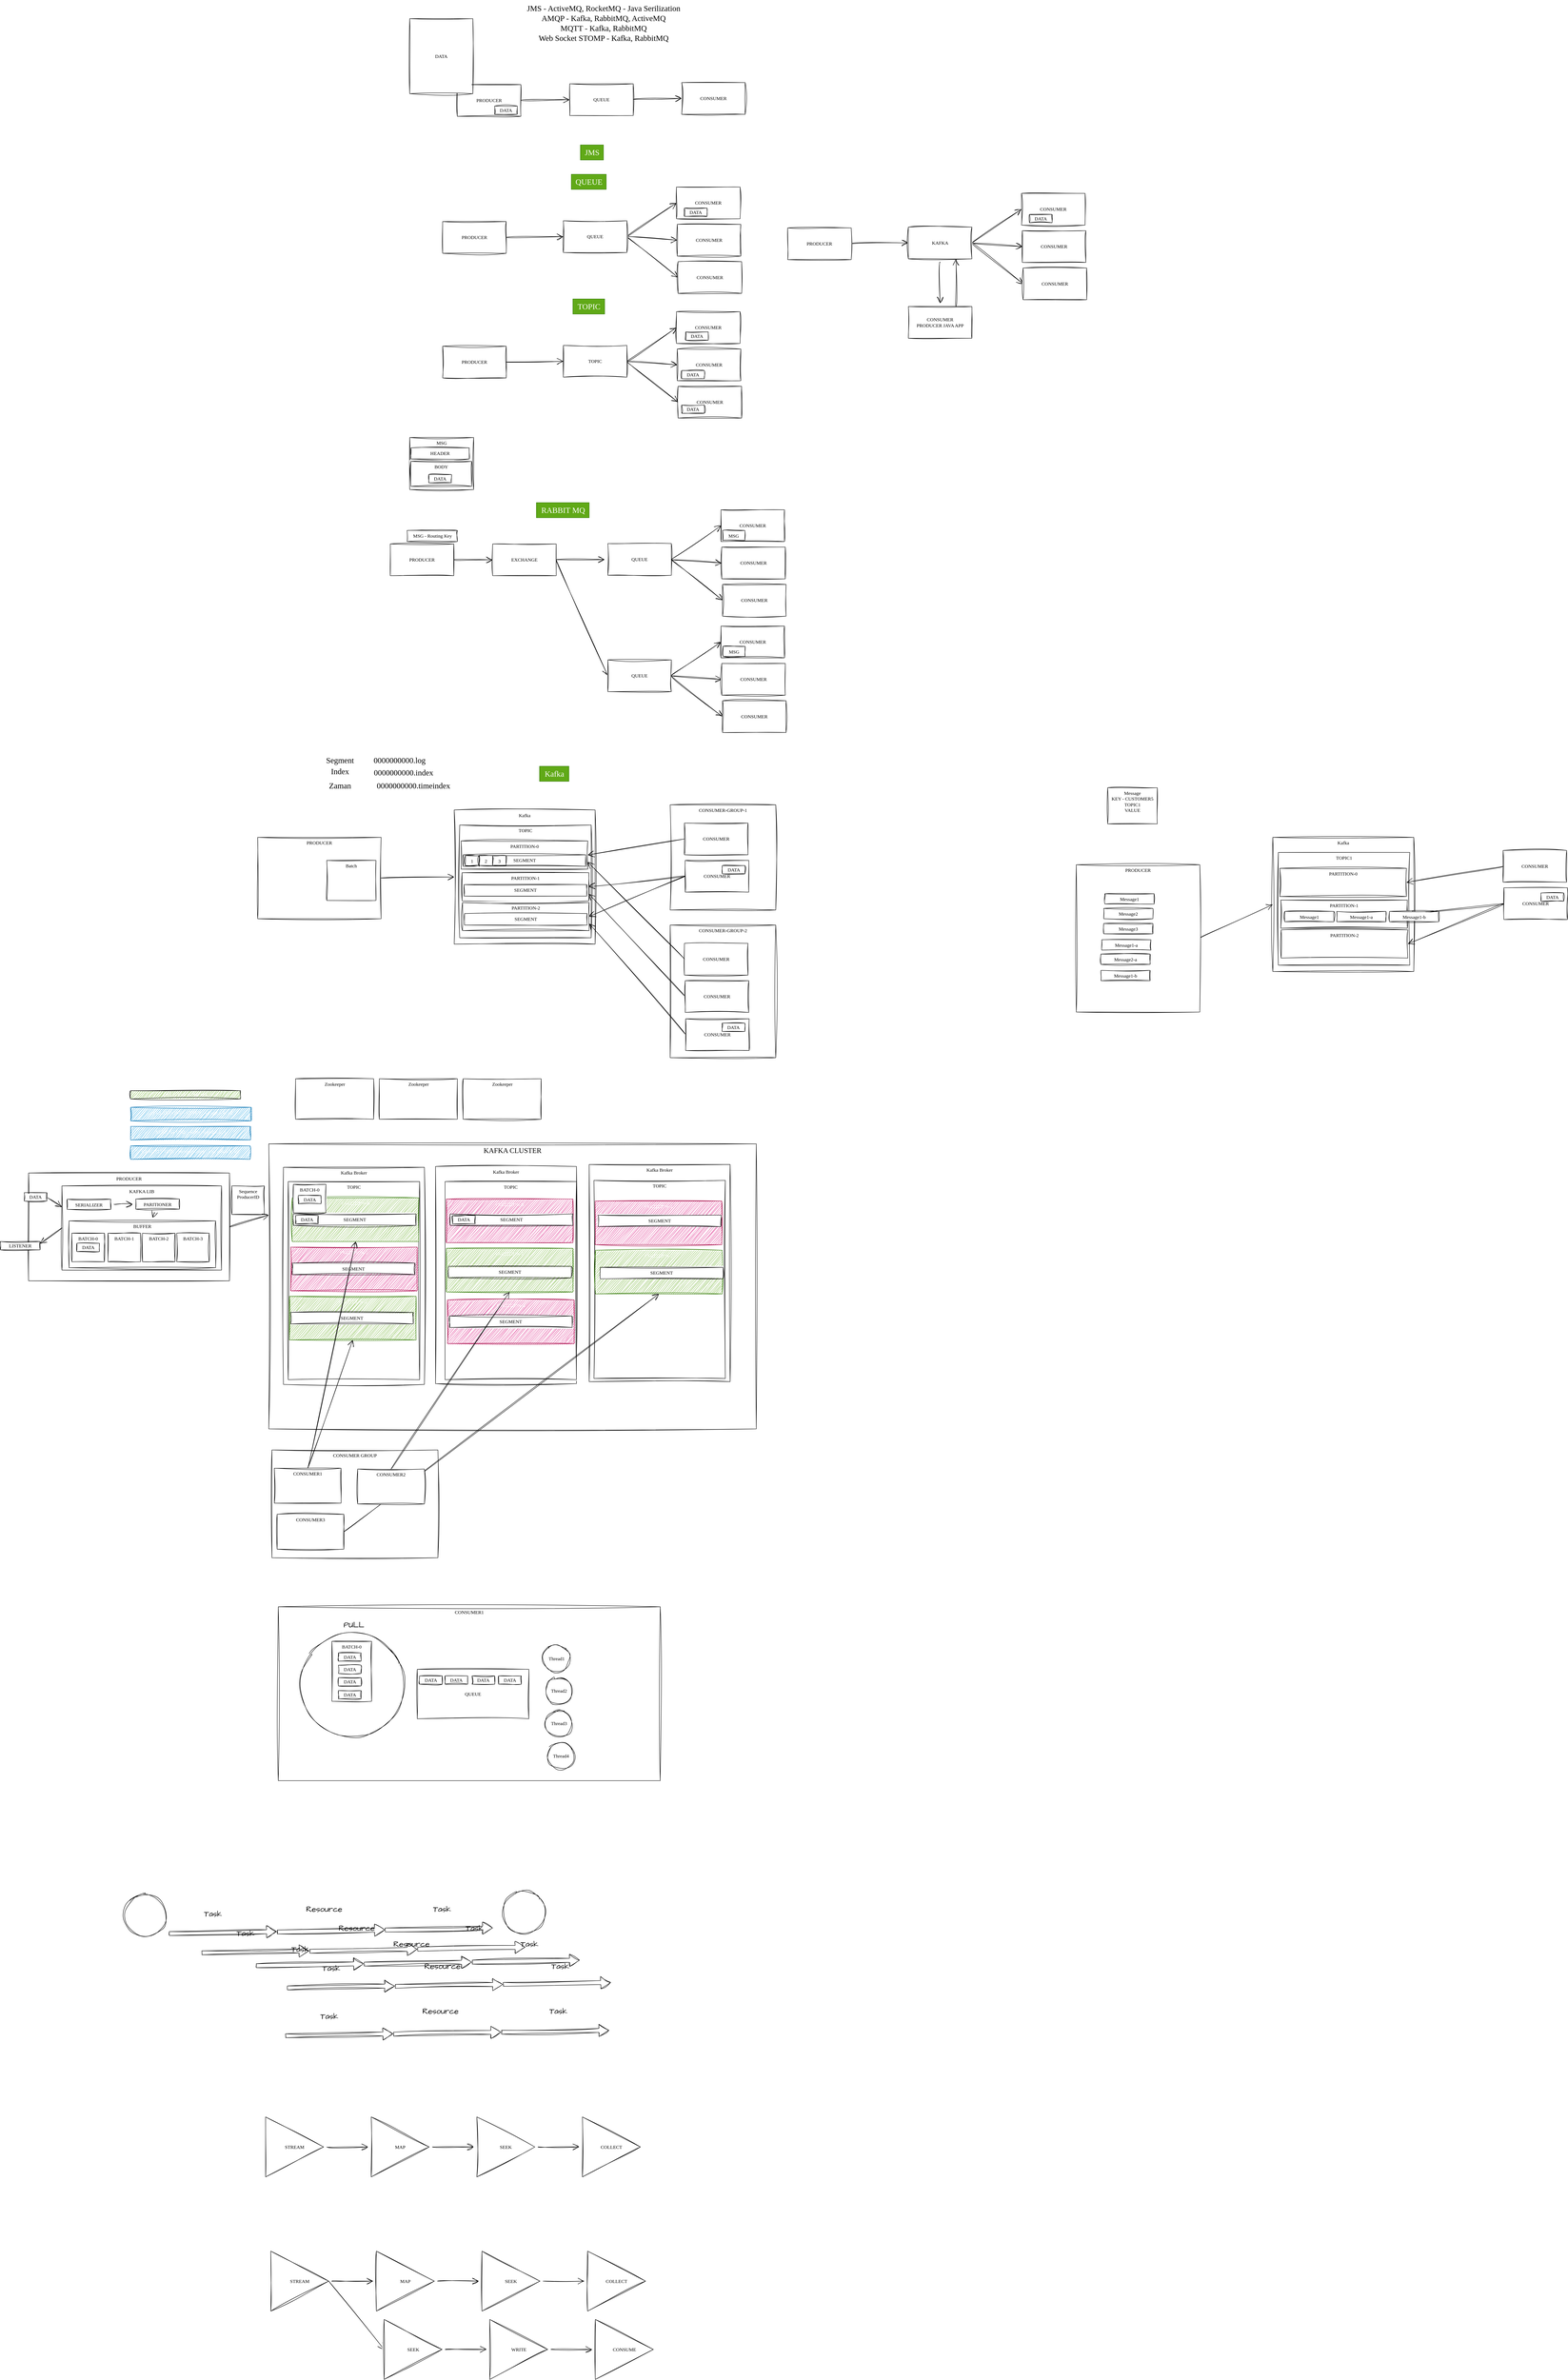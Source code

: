 <mxfile version="24.6.4" type="device">
  <diagram name="Page-1" id="jOuyXy_289nV5QnFu46K">
    <mxGraphModel dx="3305" dy="1377" grid="0" gridSize="10" guides="1" tooltips="1" connect="1" arrows="1" fold="1" page="0" pageScale="1" pageWidth="4681" pageHeight="3300" math="0" shadow="0">
      <root>
        <mxCell id="0" />
        <mxCell id="1" parent="0" />
        <mxCell id="gqgYZTNybllcahISzrv0-6" style="edgeStyle=none;curved=1;rounded=0;sketch=1;hachureGap=4;jiggle=2;curveFitting=1;orthogonalLoop=1;jettySize=auto;html=1;exitX=1;exitY=0.5;exitDx=0;exitDy=0;entryX=0;entryY=0.5;entryDx=0;entryDy=0;fontFamily=Architects Daughter;fontSource=https%3A%2F%2Ffonts.googleapis.com%2Fcss%3Ffamily%3DArchitects%2BDaughter;fontSize=16;startSize=14;endArrow=open;endSize=14;sourcePerimeterSpacing=8;targetPerimeterSpacing=8;" edge="1" parent="1" source="gqgYZTNybllcahISzrv0-1" target="gqgYZTNybllcahISzrv0-5">
          <mxGeometry relative="1" as="geometry" />
        </mxCell>
        <mxCell id="gqgYZTNybllcahISzrv0-1" value="PRODUCER" style="rounded=0;whiteSpace=wrap;html=1;sketch=1;hachureGap=4;jiggle=2;curveFitting=1;fontFamily=Verdana;" vertex="1" parent="1">
          <mxGeometry x="-271" y="116" width="160" height="80" as="geometry" />
        </mxCell>
        <mxCell id="gqgYZTNybllcahISzrv0-2" value="CONSUMER" style="rounded=0;whiteSpace=wrap;html=1;sketch=1;hachureGap=4;jiggle=2;curveFitting=1;fontFamily=Verdana;" vertex="1" parent="1">
          <mxGeometry x="294" y="111" width="160" height="80" as="geometry" />
        </mxCell>
        <mxCell id="gqgYZTNybllcahISzrv0-7" style="edgeStyle=none;curved=1;rounded=0;sketch=1;hachureGap=4;jiggle=2;curveFitting=1;orthogonalLoop=1;jettySize=auto;html=1;exitX=1;exitY=0.5;exitDx=0;exitDy=0;entryX=0;entryY=0.5;entryDx=0;entryDy=0;fontFamily=Architects Daughter;fontSource=https%3A%2F%2Ffonts.googleapis.com%2Fcss%3Ffamily%3DArchitects%2BDaughter;fontSize=16;startSize=14;endArrow=open;endSize=14;sourcePerimeterSpacing=8;targetPerimeterSpacing=8;" edge="1" parent="1" source="gqgYZTNybllcahISzrv0-5" target="gqgYZTNybllcahISzrv0-2">
          <mxGeometry relative="1" as="geometry" />
        </mxCell>
        <mxCell id="gqgYZTNybllcahISzrv0-5" value="QUEUE" style="rounded=0;whiteSpace=wrap;html=1;sketch=1;hachureGap=4;jiggle=2;curveFitting=1;fontFamily=Verdana;" vertex="1" parent="1">
          <mxGeometry x="12" y="114" width="160" height="80" as="geometry" />
        </mxCell>
        <mxCell id="gqgYZTNybllcahISzrv0-4" value="DATA" style="rounded=0;whiteSpace=wrap;html=1;sketch=1;hachureGap=4;jiggle=2;curveFitting=1;fontFamily=Verdana;" vertex="1" parent="1">
          <mxGeometry x="-177" y="170" width="57" height="21" as="geometry" />
        </mxCell>
        <mxCell id="gqgYZTNybllcahISzrv0-8" value="&lt;font face=&quot;Verdana&quot;&gt;JMS - ActiveMQ, RocketMQ - Java Serilization&lt;/font&gt;&lt;div&gt;&lt;font face=&quot;Verdana&quot;&gt;AMQP - Kafka, RabbitMQ, ActiveMQ&lt;/font&gt;&lt;/div&gt;&lt;div&gt;&lt;font face=&quot;Verdana&quot;&gt;MQTT -&amp;nbsp;&lt;/font&gt;&lt;span style=&quot;font-family: Verdana; background-color: initial;&quot;&gt;Kafka, RabbitMQ&lt;/span&gt;&lt;/div&gt;&lt;div&gt;&lt;font face=&quot;Verdana&quot;&gt;Web Socket STOMP -&amp;nbsp;&lt;/font&gt;&lt;span style=&quot;font-family: Verdana; background-color: initial;&quot;&gt;Kafka, RabbitMQ&lt;/span&gt;&lt;/div&gt;" style="text;html=1;align=center;verticalAlign=middle;resizable=0;points=[];autosize=1;strokeColor=none;fillColor=none;fontSize=20;fontFamily=Architects Daughter;fontSource=https%3A%2F%2Ffonts.googleapis.com%2Fcss%3Ffamily%3DArchitects%2BDaughter;" vertex="1" parent="1">
          <mxGeometry x="-140" y="-97" width="474" height="116" as="geometry" />
        </mxCell>
        <mxCell id="gqgYZTNybllcahISzrv0-9" value="&lt;font face=&quot;Verdana&quot;&gt;JMS&lt;/font&gt;" style="text;html=1;align=center;verticalAlign=middle;resizable=0;points=[];autosize=1;strokeColor=#2D7600;fillColor=#60a917;fontSize=20;fontFamily=Architects Daughter;fontSource=https%3A%2F%2Ffonts.googleapis.com%2Fcss%3Ffamily%3DArchitects%2BDaughter;fontColor=#ffffff;" vertex="1" parent="1">
          <mxGeometry x="39" y="268" width="58" height="38" as="geometry" />
        </mxCell>
        <mxCell id="gqgYZTNybllcahISzrv0-11" style="edgeStyle=none;curved=1;rounded=0;sketch=1;hachureGap=4;jiggle=2;curveFitting=1;orthogonalLoop=1;jettySize=auto;html=1;exitX=1;exitY=0.5;exitDx=0;exitDy=0;entryX=0;entryY=0.5;entryDx=0;entryDy=0;fontFamily=Architects Daughter;fontSource=https%3A%2F%2Ffonts.googleapis.com%2Fcss%3Ffamily%3DArchitects%2BDaughter;fontSize=16;startSize=14;endArrow=open;endSize=14;sourcePerimeterSpacing=8;targetPerimeterSpacing=8;" edge="1" parent="1" source="gqgYZTNybllcahISzrv0-12" target="gqgYZTNybllcahISzrv0-15">
          <mxGeometry relative="1" as="geometry" />
        </mxCell>
        <mxCell id="gqgYZTNybllcahISzrv0-12" value="PRODUCER" style="rounded=0;whiteSpace=wrap;html=1;sketch=1;hachureGap=4;jiggle=2;curveFitting=1;fontFamily=Verdana;" vertex="1" parent="1">
          <mxGeometry x="-308" y="461" width="160" height="80" as="geometry" />
        </mxCell>
        <mxCell id="gqgYZTNybllcahISzrv0-13" value="CONSUMER" style="rounded=0;whiteSpace=wrap;html=1;sketch=1;hachureGap=4;jiggle=2;curveFitting=1;fontFamily=Verdana;" vertex="1" parent="1">
          <mxGeometry x="281" y="374" width="160" height="80" as="geometry" />
        </mxCell>
        <mxCell id="gqgYZTNybllcahISzrv0-14" style="edgeStyle=none;curved=1;rounded=0;sketch=1;hachureGap=4;jiggle=2;curveFitting=1;orthogonalLoop=1;jettySize=auto;html=1;exitX=1;exitY=0.5;exitDx=0;exitDy=0;entryX=0;entryY=0.5;entryDx=0;entryDy=0;fontFamily=Architects Daughter;fontSource=https%3A%2F%2Ffonts.googleapis.com%2Fcss%3Ffamily%3DArchitects%2BDaughter;fontSize=16;startSize=14;endArrow=open;endSize=14;sourcePerimeterSpacing=8;targetPerimeterSpacing=8;" edge="1" parent="1" source="gqgYZTNybllcahISzrv0-15" target="gqgYZTNybllcahISzrv0-13">
          <mxGeometry relative="1" as="geometry" />
        </mxCell>
        <mxCell id="gqgYZTNybllcahISzrv0-19" style="edgeStyle=none;curved=1;rounded=0;sketch=1;hachureGap=4;jiggle=2;curveFitting=1;orthogonalLoop=1;jettySize=auto;html=1;exitX=1;exitY=0.5;exitDx=0;exitDy=0;entryX=0;entryY=0.5;entryDx=0;entryDy=0;fontFamily=Architects Daughter;fontSource=https%3A%2F%2Ffonts.googleapis.com%2Fcss%3Ffamily%3DArchitects%2BDaughter;fontSize=16;startSize=14;endArrow=open;endSize=14;sourcePerimeterSpacing=8;targetPerimeterSpacing=8;" edge="1" parent="1" source="gqgYZTNybllcahISzrv0-15" target="gqgYZTNybllcahISzrv0-17">
          <mxGeometry relative="1" as="geometry" />
        </mxCell>
        <mxCell id="gqgYZTNybllcahISzrv0-20" style="edgeStyle=none;curved=1;rounded=0;sketch=1;hachureGap=4;jiggle=2;curveFitting=1;orthogonalLoop=1;jettySize=auto;html=1;exitX=1;exitY=0.5;exitDx=0;exitDy=0;entryX=0;entryY=0.5;entryDx=0;entryDy=0;fontFamily=Architects Daughter;fontSource=https%3A%2F%2Ffonts.googleapis.com%2Fcss%3Ffamily%3DArchitects%2BDaughter;fontSize=16;startSize=14;endArrow=open;endSize=14;sourcePerimeterSpacing=8;targetPerimeterSpacing=8;" edge="1" parent="1" source="gqgYZTNybllcahISzrv0-15" target="gqgYZTNybllcahISzrv0-18">
          <mxGeometry relative="1" as="geometry" />
        </mxCell>
        <mxCell id="gqgYZTNybllcahISzrv0-15" value="QUEUE" style="rounded=0;whiteSpace=wrap;html=1;sketch=1;hachureGap=4;jiggle=2;curveFitting=1;fontFamily=Verdana;" vertex="1" parent="1">
          <mxGeometry x="-4" y="459" width="160" height="80" as="geometry" />
        </mxCell>
        <mxCell id="gqgYZTNybllcahISzrv0-16" value="DATA" style="rounded=0;whiteSpace=wrap;html=1;sketch=1;hachureGap=4;jiggle=2;curveFitting=1;fontFamily=Verdana;" vertex="1" parent="1">
          <mxGeometry x="301" y="427" width="57" height="21" as="geometry" />
        </mxCell>
        <mxCell id="gqgYZTNybllcahISzrv0-17" value="CONSUMER" style="rounded=0;whiteSpace=wrap;html=1;sketch=1;hachureGap=4;jiggle=2;curveFitting=1;fontFamily=Verdana;" vertex="1" parent="1">
          <mxGeometry x="283" y="468" width="160" height="80" as="geometry" />
        </mxCell>
        <mxCell id="gqgYZTNybllcahISzrv0-18" value="CONSUMER" style="rounded=0;whiteSpace=wrap;html=1;sketch=1;hachureGap=4;jiggle=2;curveFitting=1;fontFamily=Verdana;" vertex="1" parent="1">
          <mxGeometry x="285" y="562" width="160" height="80" as="geometry" />
        </mxCell>
        <mxCell id="gqgYZTNybllcahISzrv0-21" value="&lt;font face=&quot;Verdana&quot;&gt;QUEUE&lt;/font&gt;" style="text;html=1;align=center;verticalAlign=middle;resizable=0;points=[];autosize=1;strokeColor=#2D7600;fillColor=#60a917;fontSize=20;fontFamily=Architects Daughter;fontSource=https%3A%2F%2Ffonts.googleapis.com%2Fcss%3Ffamily%3DArchitects%2BDaughter;fontColor=#ffffff;" vertex="1" parent="1">
          <mxGeometry x="16" y="342" width="88" height="38" as="geometry" />
        </mxCell>
        <mxCell id="gqgYZTNybllcahISzrv0-22" style="edgeStyle=none;curved=1;rounded=0;sketch=1;hachureGap=4;jiggle=2;curveFitting=1;orthogonalLoop=1;jettySize=auto;html=1;exitX=1;exitY=0.5;exitDx=0;exitDy=0;entryX=0;entryY=0.5;entryDx=0;entryDy=0;fontFamily=Architects Daughter;fontSource=https%3A%2F%2Ffonts.googleapis.com%2Fcss%3Ffamily%3DArchitects%2BDaughter;fontSize=16;startSize=14;endArrow=open;endSize=14;sourcePerimeterSpacing=8;targetPerimeterSpacing=8;" edge="1" parent="1" source="gqgYZTNybllcahISzrv0-23" target="gqgYZTNybllcahISzrv0-28">
          <mxGeometry relative="1" as="geometry" />
        </mxCell>
        <mxCell id="gqgYZTNybllcahISzrv0-23" value="PRODUCER" style="rounded=0;whiteSpace=wrap;html=1;sketch=1;hachureGap=4;jiggle=2;curveFitting=1;fontFamily=Verdana;" vertex="1" parent="1">
          <mxGeometry x="-308" y="775" width="160" height="80" as="geometry" />
        </mxCell>
        <mxCell id="gqgYZTNybllcahISzrv0-24" value="CONSUMER" style="rounded=0;whiteSpace=wrap;html=1;sketch=1;hachureGap=4;jiggle=2;curveFitting=1;fontFamily=Verdana;" vertex="1" parent="1">
          <mxGeometry x="281" y="688" width="160" height="80" as="geometry" />
        </mxCell>
        <mxCell id="gqgYZTNybllcahISzrv0-25" style="edgeStyle=none;curved=1;rounded=0;sketch=1;hachureGap=4;jiggle=2;curveFitting=1;orthogonalLoop=1;jettySize=auto;html=1;exitX=1;exitY=0.5;exitDx=0;exitDy=0;entryX=0;entryY=0.5;entryDx=0;entryDy=0;fontFamily=Architects Daughter;fontSource=https%3A%2F%2Ffonts.googleapis.com%2Fcss%3Ffamily%3DArchitects%2BDaughter;fontSize=16;startSize=14;endArrow=open;endSize=14;sourcePerimeterSpacing=8;targetPerimeterSpacing=8;" edge="1" parent="1" source="gqgYZTNybllcahISzrv0-28" target="gqgYZTNybllcahISzrv0-24">
          <mxGeometry relative="1" as="geometry" />
        </mxCell>
        <mxCell id="gqgYZTNybllcahISzrv0-26" style="edgeStyle=none;curved=1;rounded=0;sketch=1;hachureGap=4;jiggle=2;curveFitting=1;orthogonalLoop=1;jettySize=auto;html=1;exitX=1;exitY=0.5;exitDx=0;exitDy=0;entryX=0;entryY=0.5;entryDx=0;entryDy=0;fontFamily=Architects Daughter;fontSource=https%3A%2F%2Ffonts.googleapis.com%2Fcss%3Ffamily%3DArchitects%2BDaughter;fontSize=16;startSize=14;endArrow=open;endSize=14;sourcePerimeterSpacing=8;targetPerimeterSpacing=8;" edge="1" parent="1" source="gqgYZTNybllcahISzrv0-28" target="gqgYZTNybllcahISzrv0-30">
          <mxGeometry relative="1" as="geometry" />
        </mxCell>
        <mxCell id="gqgYZTNybllcahISzrv0-27" style="edgeStyle=none;curved=1;rounded=0;sketch=1;hachureGap=4;jiggle=2;curveFitting=1;orthogonalLoop=1;jettySize=auto;html=1;exitX=1;exitY=0.5;exitDx=0;exitDy=0;entryX=0;entryY=0.5;entryDx=0;entryDy=0;fontFamily=Architects Daughter;fontSource=https%3A%2F%2Ffonts.googleapis.com%2Fcss%3Ffamily%3DArchitects%2BDaughter;fontSize=16;startSize=14;endArrow=open;endSize=14;sourcePerimeterSpacing=8;targetPerimeterSpacing=8;" edge="1" parent="1" source="gqgYZTNybllcahISzrv0-28" target="gqgYZTNybllcahISzrv0-31">
          <mxGeometry relative="1" as="geometry" />
        </mxCell>
        <mxCell id="gqgYZTNybllcahISzrv0-28" value="TOPIC" style="rounded=0;whiteSpace=wrap;html=1;sketch=1;hachureGap=4;jiggle=2;curveFitting=1;fontFamily=Verdana;" vertex="1" parent="1">
          <mxGeometry x="-4" y="773" width="160" height="80" as="geometry" />
        </mxCell>
        <mxCell id="gqgYZTNybllcahISzrv0-29" value="DATA" style="rounded=0;whiteSpace=wrap;html=1;sketch=1;hachureGap=4;jiggle=2;curveFitting=1;fontFamily=Verdana;" vertex="1" parent="1">
          <mxGeometry x="304" y="739" width="57" height="21" as="geometry" />
        </mxCell>
        <mxCell id="gqgYZTNybllcahISzrv0-30" value="CONSUMER" style="rounded=0;whiteSpace=wrap;html=1;sketch=1;hachureGap=4;jiggle=2;curveFitting=1;fontFamily=Verdana;" vertex="1" parent="1">
          <mxGeometry x="283" y="782" width="160" height="80" as="geometry" />
        </mxCell>
        <mxCell id="gqgYZTNybllcahISzrv0-31" value="CONSUMER" style="rounded=0;whiteSpace=wrap;html=1;sketch=1;hachureGap=4;jiggle=2;curveFitting=1;fontFamily=Verdana;" vertex="1" parent="1">
          <mxGeometry x="285" y="876" width="160" height="80" as="geometry" />
        </mxCell>
        <mxCell id="gqgYZTNybllcahISzrv0-32" value="&lt;font face=&quot;Verdana&quot;&gt;TOPIC&lt;/font&gt;" style="text;html=1;align=center;verticalAlign=middle;resizable=0;points=[];autosize=1;strokeColor=#2D7600;fillColor=#60a917;fontSize=20;fontFamily=Architects Daughter;fontSource=https%3A%2F%2Ffonts.googleapis.com%2Fcss%3Ffamily%3DArchitects%2BDaughter;fontColor=#ffffff;" vertex="1" parent="1">
          <mxGeometry x="20" y="656" width="80" height="38" as="geometry" />
        </mxCell>
        <mxCell id="gqgYZTNybllcahISzrv0-35" value="DATA" style="rounded=0;whiteSpace=wrap;html=1;sketch=1;hachureGap=4;jiggle=2;curveFitting=1;fontFamily=Verdana;" vertex="1" parent="1">
          <mxGeometry x="294" y="836" width="57" height="21" as="geometry" />
        </mxCell>
        <mxCell id="gqgYZTNybllcahISzrv0-36" value="DATA" style="rounded=0;whiteSpace=wrap;html=1;sketch=1;hachureGap=4;jiggle=2;curveFitting=1;fontFamily=Verdana;" vertex="1" parent="1">
          <mxGeometry x="294" y="923" width="57" height="21" as="geometry" />
        </mxCell>
        <mxCell id="gqgYZTNybllcahISzrv0-37" value="DATA" style="rounded=0;whiteSpace=wrap;html=1;sketch=1;hachureGap=4;jiggle=2;curveFitting=1;fontFamily=Verdana;" vertex="1" parent="1">
          <mxGeometry x="-391" y="-50" width="159" height="189" as="geometry" />
        </mxCell>
        <mxCell id="gqgYZTNybllcahISzrv0-38" style="edgeStyle=none;curved=1;rounded=0;sketch=1;hachureGap=4;jiggle=2;curveFitting=1;orthogonalLoop=1;jettySize=auto;html=1;exitX=1;exitY=0.5;exitDx=0;exitDy=0;entryX=0;entryY=0.5;entryDx=0;entryDy=0;fontFamily=Architects Daughter;fontSource=https%3A%2F%2Ffonts.googleapis.com%2Fcss%3Ffamily%3DArchitects%2BDaughter;fontSize=16;startSize=14;endArrow=open;endSize=14;sourcePerimeterSpacing=8;targetPerimeterSpacing=8;" edge="1" parent="1" source="gqgYZTNybllcahISzrv0-39" target="gqgYZTNybllcahISzrv0-44">
          <mxGeometry relative="1" as="geometry" />
        </mxCell>
        <mxCell id="gqgYZTNybllcahISzrv0-39" value="PRODUCER" style="rounded=0;whiteSpace=wrap;html=1;sketch=1;hachureGap=4;jiggle=2;curveFitting=1;fontFamily=Verdana;" vertex="1" parent="1">
          <mxGeometry x="561" y="477" width="160" height="80" as="geometry" />
        </mxCell>
        <mxCell id="gqgYZTNybllcahISzrv0-40" value="CONSUMER" style="rounded=0;whiteSpace=wrap;html=1;sketch=1;hachureGap=4;jiggle=2;curveFitting=1;fontFamily=Verdana;" vertex="1" parent="1">
          <mxGeometry x="1150" y="390" width="160" height="80" as="geometry" />
        </mxCell>
        <mxCell id="gqgYZTNybllcahISzrv0-41" style="edgeStyle=none;curved=1;rounded=0;sketch=1;hachureGap=4;jiggle=2;curveFitting=1;orthogonalLoop=1;jettySize=auto;html=1;exitX=1;exitY=0.5;exitDx=0;exitDy=0;entryX=0;entryY=0.5;entryDx=0;entryDy=0;fontFamily=Architects Daughter;fontSource=https%3A%2F%2Ffonts.googleapis.com%2Fcss%3Ffamily%3DArchitects%2BDaughter;fontSize=16;startSize=14;endArrow=open;endSize=14;sourcePerimeterSpacing=8;targetPerimeterSpacing=8;" edge="1" parent="1" source="gqgYZTNybllcahISzrv0-44" target="gqgYZTNybllcahISzrv0-40">
          <mxGeometry relative="1" as="geometry" />
        </mxCell>
        <mxCell id="gqgYZTNybllcahISzrv0-42" style="edgeStyle=none;curved=1;rounded=0;sketch=1;hachureGap=4;jiggle=2;curveFitting=1;orthogonalLoop=1;jettySize=auto;html=1;exitX=1;exitY=0.5;exitDx=0;exitDy=0;entryX=0;entryY=0.5;entryDx=0;entryDy=0;fontFamily=Architects Daughter;fontSource=https%3A%2F%2Ffonts.googleapis.com%2Fcss%3Ffamily%3DArchitects%2BDaughter;fontSize=16;startSize=14;endArrow=open;endSize=14;sourcePerimeterSpacing=8;targetPerimeterSpacing=8;" edge="1" parent="1" source="gqgYZTNybllcahISzrv0-44" target="gqgYZTNybllcahISzrv0-46">
          <mxGeometry relative="1" as="geometry" />
        </mxCell>
        <mxCell id="gqgYZTNybllcahISzrv0-43" style="edgeStyle=none;curved=1;rounded=0;sketch=1;hachureGap=4;jiggle=2;curveFitting=1;orthogonalLoop=1;jettySize=auto;html=1;exitX=1;exitY=0.5;exitDx=0;exitDy=0;entryX=0;entryY=0.5;entryDx=0;entryDy=0;fontFamily=Architects Daughter;fontSource=https%3A%2F%2Ffonts.googleapis.com%2Fcss%3Ffamily%3DArchitects%2BDaughter;fontSize=16;startSize=14;endArrow=open;endSize=14;sourcePerimeterSpacing=8;targetPerimeterSpacing=8;" edge="1" parent="1" source="gqgYZTNybllcahISzrv0-44" target="gqgYZTNybllcahISzrv0-47">
          <mxGeometry relative="1" as="geometry" />
        </mxCell>
        <mxCell id="gqgYZTNybllcahISzrv0-50" value="" style="edgeStyle=none;curved=1;rounded=0;sketch=1;hachureGap=4;jiggle=2;curveFitting=1;orthogonalLoop=1;jettySize=auto;html=1;fontFamily=Architects Daughter;fontSource=https%3A%2F%2Ffonts.googleapis.com%2Fcss%3Ffamily%3DArchitects%2BDaughter;fontSize=16;startSize=14;endArrow=open;endSize=14;sourcePerimeterSpacing=8;targetPerimeterSpacing=8;" edge="1" parent="1" source="gqgYZTNybllcahISzrv0-44" target="gqgYZTNybllcahISzrv0-49">
          <mxGeometry relative="1" as="geometry" />
        </mxCell>
        <mxCell id="gqgYZTNybllcahISzrv0-44" value="KAFKA" style="rounded=0;whiteSpace=wrap;html=1;sketch=1;hachureGap=4;jiggle=2;curveFitting=1;fontFamily=Verdana;" vertex="1" parent="1">
          <mxGeometry x="865" y="475" width="160" height="80" as="geometry" />
        </mxCell>
        <mxCell id="gqgYZTNybllcahISzrv0-45" value="DATA" style="rounded=0;whiteSpace=wrap;html=1;sketch=1;hachureGap=4;jiggle=2;curveFitting=1;fontFamily=Verdana;" vertex="1" parent="1">
          <mxGeometry x="1170" y="443" width="57" height="21" as="geometry" />
        </mxCell>
        <mxCell id="gqgYZTNybllcahISzrv0-46" value="CONSUMER" style="rounded=0;whiteSpace=wrap;html=1;sketch=1;hachureGap=4;jiggle=2;curveFitting=1;fontFamily=Verdana;" vertex="1" parent="1">
          <mxGeometry x="1152" y="484" width="160" height="80" as="geometry" />
        </mxCell>
        <mxCell id="gqgYZTNybllcahISzrv0-47" value="CONSUMER" style="rounded=0;whiteSpace=wrap;html=1;sketch=1;hachureGap=4;jiggle=2;curveFitting=1;fontFamily=Verdana;" vertex="1" parent="1">
          <mxGeometry x="1154" y="578" width="160" height="80" as="geometry" />
        </mxCell>
        <mxCell id="gqgYZTNybllcahISzrv0-51" style="edgeStyle=none;curved=1;rounded=0;sketch=1;hachureGap=4;jiggle=2;curveFitting=1;orthogonalLoop=1;jettySize=auto;html=1;exitX=0.75;exitY=0;exitDx=0;exitDy=0;entryX=0.75;entryY=1;entryDx=0;entryDy=0;fontFamily=Architects Daughter;fontSource=https%3A%2F%2Ffonts.googleapis.com%2Fcss%3Ffamily%3DArchitects%2BDaughter;fontSize=16;startSize=14;endArrow=open;endSize=14;sourcePerimeterSpacing=8;targetPerimeterSpacing=8;" edge="1" parent="1" source="gqgYZTNybllcahISzrv0-49" target="gqgYZTNybllcahISzrv0-44">
          <mxGeometry relative="1" as="geometry" />
        </mxCell>
        <mxCell id="gqgYZTNybllcahISzrv0-49" value="&lt;div&gt;CONSUMER&lt;/div&gt;PRODUCER JAVA APP" style="rounded=0;whiteSpace=wrap;html=1;sketch=1;hachureGap=4;jiggle=2;curveFitting=1;fontFamily=Verdana;" vertex="1" parent="1">
          <mxGeometry x="865" y="675" width="160" height="80" as="geometry" />
        </mxCell>
        <mxCell id="gqgYZTNybllcahISzrv0-52" value="&lt;font face=&quot;Verdana&quot;&gt;RABBIT MQ&lt;/font&gt;" style="text;html=1;align=center;verticalAlign=middle;resizable=0;points=[];autosize=1;strokeColor=#2D7600;fillColor=#60a917;fontSize=20;fontFamily=Architects Daughter;fontSource=https%3A%2F%2Ffonts.googleapis.com%2Fcss%3Ffamily%3DArchitects%2BDaughter;fontColor=#ffffff;" vertex="1" parent="1">
          <mxGeometry x="-72" y="1169" width="133" height="38" as="geometry" />
        </mxCell>
        <mxCell id="gqgYZTNybllcahISzrv0-65" style="edgeStyle=none;curved=1;rounded=0;sketch=1;hachureGap=4;jiggle=2;curveFitting=1;orthogonalLoop=1;jettySize=auto;html=1;exitX=1;exitY=0.5;exitDx=0;exitDy=0;entryX=0;entryY=0.5;entryDx=0;entryDy=0;fontFamily=Architects Daughter;fontSource=https%3A%2F%2Ffonts.googleapis.com%2Fcss%3Ffamily%3DArchitects%2BDaughter;fontSize=16;startSize=14;endArrow=open;endSize=14;sourcePerimeterSpacing=8;targetPerimeterSpacing=8;" edge="1" parent="1" source="gqgYZTNybllcahISzrv0-54" target="gqgYZTNybllcahISzrv0-64">
          <mxGeometry relative="1" as="geometry" />
        </mxCell>
        <mxCell id="gqgYZTNybllcahISzrv0-54" value="PRODUCER" style="rounded=0;whiteSpace=wrap;html=1;sketch=1;hachureGap=4;jiggle=2;curveFitting=1;fontFamily=Verdana;" vertex="1" parent="1">
          <mxGeometry x="-440" y="1273" width="160" height="80" as="geometry" />
        </mxCell>
        <mxCell id="gqgYZTNybllcahISzrv0-55" value="CONSUMER" style="rounded=0;whiteSpace=wrap;html=1;sketch=1;hachureGap=4;jiggle=2;curveFitting=1;fontFamily=Verdana;" vertex="1" parent="1">
          <mxGeometry x="393" y="1187" width="160" height="80" as="geometry" />
        </mxCell>
        <mxCell id="gqgYZTNybllcahISzrv0-56" style="edgeStyle=none;curved=1;rounded=0;sketch=1;hachureGap=4;jiggle=2;curveFitting=1;orthogonalLoop=1;jettySize=auto;html=1;exitX=1;exitY=0.5;exitDx=0;exitDy=0;entryX=0;entryY=0.5;entryDx=0;entryDy=0;fontFamily=Architects Daughter;fontSource=https%3A%2F%2Ffonts.googleapis.com%2Fcss%3Ffamily%3DArchitects%2BDaughter;fontSize=16;startSize=14;endArrow=open;endSize=14;sourcePerimeterSpacing=8;targetPerimeterSpacing=8;" edge="1" parent="1" source="gqgYZTNybllcahISzrv0-59" target="gqgYZTNybllcahISzrv0-55">
          <mxGeometry relative="1" as="geometry" />
        </mxCell>
        <mxCell id="gqgYZTNybllcahISzrv0-57" style="edgeStyle=none;curved=1;rounded=0;sketch=1;hachureGap=4;jiggle=2;curveFitting=1;orthogonalLoop=1;jettySize=auto;html=1;exitX=1;exitY=0.5;exitDx=0;exitDy=0;entryX=0;entryY=0.5;entryDx=0;entryDy=0;fontFamily=Architects Daughter;fontSource=https%3A%2F%2Ffonts.googleapis.com%2Fcss%3Ffamily%3DArchitects%2BDaughter;fontSize=16;startSize=14;endArrow=open;endSize=14;sourcePerimeterSpacing=8;targetPerimeterSpacing=8;" edge="1" parent="1" source="gqgYZTNybllcahISzrv0-59" target="gqgYZTNybllcahISzrv0-61">
          <mxGeometry relative="1" as="geometry" />
        </mxCell>
        <mxCell id="gqgYZTNybllcahISzrv0-58" style="edgeStyle=none;curved=1;rounded=0;sketch=1;hachureGap=4;jiggle=2;curveFitting=1;orthogonalLoop=1;jettySize=auto;html=1;exitX=1;exitY=0.5;exitDx=0;exitDy=0;entryX=0;entryY=0.5;entryDx=0;entryDy=0;fontFamily=Architects Daughter;fontSource=https%3A%2F%2Ffonts.googleapis.com%2Fcss%3Ffamily%3DArchitects%2BDaughter;fontSize=16;startSize=14;endArrow=open;endSize=14;sourcePerimeterSpacing=8;targetPerimeterSpacing=8;" edge="1" parent="1" source="gqgYZTNybllcahISzrv0-59" target="gqgYZTNybllcahISzrv0-62">
          <mxGeometry relative="1" as="geometry" />
        </mxCell>
        <mxCell id="gqgYZTNybllcahISzrv0-59" value="QUEUE" style="rounded=0;whiteSpace=wrap;html=1;sketch=1;hachureGap=4;jiggle=2;curveFitting=1;fontFamily=Verdana;" vertex="1" parent="1">
          <mxGeometry x="108" y="1272" width="160" height="80" as="geometry" />
        </mxCell>
        <mxCell id="gqgYZTNybllcahISzrv0-61" value="CONSUMER" style="rounded=0;whiteSpace=wrap;html=1;sketch=1;hachureGap=4;jiggle=2;curveFitting=1;fontFamily=Verdana;" vertex="1" parent="1">
          <mxGeometry x="395" y="1281" width="160" height="80" as="geometry" />
        </mxCell>
        <mxCell id="gqgYZTNybllcahISzrv0-62" value="CONSUMER" style="rounded=0;whiteSpace=wrap;html=1;sketch=1;hachureGap=4;jiggle=2;curveFitting=1;fontFamily=Verdana;" vertex="1" parent="1">
          <mxGeometry x="397" y="1375" width="160" height="80" as="geometry" />
        </mxCell>
        <mxCell id="gqgYZTNybllcahISzrv0-66" style="edgeStyle=none;curved=1;rounded=0;sketch=1;hachureGap=4;jiggle=2;curveFitting=1;orthogonalLoop=1;jettySize=auto;html=1;exitX=1;exitY=0.5;exitDx=0;exitDy=0;fontFamily=Architects Daughter;fontSource=https%3A%2F%2Ffonts.googleapis.com%2Fcss%3Ffamily%3DArchitects%2BDaughter;fontSize=16;startSize=14;endArrow=open;endSize=14;sourcePerimeterSpacing=8;targetPerimeterSpacing=8;" edge="1" parent="1" source="gqgYZTNybllcahISzrv0-64" target="gqgYZTNybllcahISzrv0-59">
          <mxGeometry relative="1" as="geometry" />
        </mxCell>
        <mxCell id="gqgYZTNybllcahISzrv0-75" style="edgeStyle=none;curved=1;rounded=0;sketch=1;hachureGap=4;jiggle=2;curveFitting=1;orthogonalLoop=1;jettySize=auto;html=1;exitX=1;exitY=0.5;exitDx=0;exitDy=0;entryX=0;entryY=0.5;entryDx=0;entryDy=0;fontFamily=Architects Daughter;fontSource=https%3A%2F%2Ffonts.googleapis.com%2Fcss%3Ffamily%3DArchitects%2BDaughter;fontSize=16;startSize=14;endArrow=open;endSize=14;sourcePerimeterSpacing=8;targetPerimeterSpacing=8;" edge="1" parent="1" source="gqgYZTNybllcahISzrv0-64" target="gqgYZTNybllcahISzrv0-71">
          <mxGeometry relative="1" as="geometry" />
        </mxCell>
        <mxCell id="gqgYZTNybllcahISzrv0-64" value="EXCHANGE" style="rounded=0;whiteSpace=wrap;html=1;sketch=1;hachureGap=4;jiggle=2;curveFitting=1;fontFamily=Verdana;" vertex="1" parent="1">
          <mxGeometry x="-182" y="1273" width="160" height="80" as="geometry" />
        </mxCell>
        <mxCell id="gqgYZTNybllcahISzrv0-67" value="CONSUMER" style="rounded=0;whiteSpace=wrap;html=1;sketch=1;hachureGap=4;jiggle=2;curveFitting=1;fontFamily=Verdana;" vertex="1" parent="1">
          <mxGeometry x="393" y="1480" width="160" height="80" as="geometry" />
        </mxCell>
        <mxCell id="gqgYZTNybllcahISzrv0-68" style="edgeStyle=none;curved=1;rounded=0;sketch=1;hachureGap=4;jiggle=2;curveFitting=1;orthogonalLoop=1;jettySize=auto;html=1;exitX=1;exitY=0.5;exitDx=0;exitDy=0;entryX=0;entryY=0.5;entryDx=0;entryDy=0;fontFamily=Architects Daughter;fontSource=https%3A%2F%2Ffonts.googleapis.com%2Fcss%3Ffamily%3DArchitects%2BDaughter;fontSize=16;startSize=14;endArrow=open;endSize=14;sourcePerimeterSpacing=8;targetPerimeterSpacing=8;" edge="1" parent="1" source="gqgYZTNybllcahISzrv0-71" target="gqgYZTNybllcahISzrv0-67">
          <mxGeometry relative="1" as="geometry" />
        </mxCell>
        <mxCell id="gqgYZTNybllcahISzrv0-69" style="edgeStyle=none;curved=1;rounded=0;sketch=1;hachureGap=4;jiggle=2;curveFitting=1;orthogonalLoop=1;jettySize=auto;html=1;exitX=1;exitY=0.5;exitDx=0;exitDy=0;entryX=0;entryY=0.5;entryDx=0;entryDy=0;fontFamily=Architects Daughter;fontSource=https%3A%2F%2Ffonts.googleapis.com%2Fcss%3Ffamily%3DArchitects%2BDaughter;fontSize=16;startSize=14;endArrow=open;endSize=14;sourcePerimeterSpacing=8;targetPerimeterSpacing=8;" edge="1" parent="1" source="gqgYZTNybllcahISzrv0-71" target="gqgYZTNybllcahISzrv0-73">
          <mxGeometry relative="1" as="geometry" />
        </mxCell>
        <mxCell id="gqgYZTNybllcahISzrv0-70" style="edgeStyle=none;curved=1;rounded=0;sketch=1;hachureGap=4;jiggle=2;curveFitting=1;orthogonalLoop=1;jettySize=auto;html=1;exitX=1;exitY=0.5;exitDx=0;exitDy=0;entryX=0;entryY=0.5;entryDx=0;entryDy=0;fontFamily=Architects Daughter;fontSource=https%3A%2F%2Ffonts.googleapis.com%2Fcss%3Ffamily%3DArchitects%2BDaughter;fontSize=16;startSize=14;endArrow=open;endSize=14;sourcePerimeterSpacing=8;targetPerimeterSpacing=8;" edge="1" parent="1" source="gqgYZTNybllcahISzrv0-71" target="gqgYZTNybllcahISzrv0-74">
          <mxGeometry relative="1" as="geometry" />
        </mxCell>
        <mxCell id="gqgYZTNybllcahISzrv0-71" value="QUEUE" style="rounded=0;whiteSpace=wrap;html=1;sketch=1;hachureGap=4;jiggle=2;curveFitting=1;fontFamily=Verdana;" vertex="1" parent="1">
          <mxGeometry x="108" y="1565" width="160" height="80" as="geometry" />
        </mxCell>
        <mxCell id="gqgYZTNybllcahISzrv0-73" value="CONSUMER" style="rounded=0;whiteSpace=wrap;html=1;sketch=1;hachureGap=4;jiggle=2;curveFitting=1;fontFamily=Verdana;" vertex="1" parent="1">
          <mxGeometry x="395" y="1574" width="160" height="80" as="geometry" />
        </mxCell>
        <mxCell id="gqgYZTNybllcahISzrv0-74" value="CONSUMER" style="rounded=0;whiteSpace=wrap;html=1;sketch=1;hachureGap=4;jiggle=2;curveFitting=1;fontFamily=Verdana;" vertex="1" parent="1">
          <mxGeometry x="397" y="1668" width="160" height="80" as="geometry" />
        </mxCell>
        <mxCell id="gqgYZTNybllcahISzrv0-76" value="MSG" style="rounded=0;whiteSpace=wrap;html=1;sketch=1;hachureGap=4;jiggle=2;curveFitting=1;fontFamily=Verdana;verticalAlign=top;" vertex="1" parent="1">
          <mxGeometry x="-391" y="1005" width="161" height="131" as="geometry" />
        </mxCell>
        <mxCell id="gqgYZTNybllcahISzrv0-77" value="HEADER" style="rounded=0;whiteSpace=wrap;html=1;sketch=1;hachureGap=4;jiggle=2;curveFitting=1;fontFamily=Verdana;verticalAlign=top;" vertex="1" parent="1">
          <mxGeometry x="-388" y="1031" width="147" height="28" as="geometry" />
        </mxCell>
        <mxCell id="gqgYZTNybllcahISzrv0-78" value="BODY" style="rounded=0;whiteSpace=wrap;html=1;sketch=1;hachureGap=4;jiggle=2;curveFitting=1;fontFamily=Verdana;verticalAlign=top;" vertex="1" parent="1">
          <mxGeometry x="-388" y="1065" width="153" height="63" as="geometry" />
        </mxCell>
        <mxCell id="gqgYZTNybllcahISzrv0-60" value="DATA" style="rounded=0;whiteSpace=wrap;html=1;sketch=1;hachureGap=4;jiggle=2;curveFitting=1;fontFamily=Verdana;" vertex="1" parent="1">
          <mxGeometry x="-343" y="1098" width="57" height="21" as="geometry" />
        </mxCell>
        <mxCell id="gqgYZTNybllcahISzrv0-80" value="MSG - Routing Key" style="rounded=0;whiteSpace=wrap;html=1;sketch=1;hachureGap=4;jiggle=2;curveFitting=1;fontFamily=Verdana;verticalAlign=top;" vertex="1" parent="1">
          <mxGeometry x="-397.5" y="1239" width="126.5" height="28" as="geometry" />
        </mxCell>
        <mxCell id="gqgYZTNybllcahISzrv0-83" value="MSG" style="rounded=0;whiteSpace=wrap;html=1;sketch=1;hachureGap=4;jiggle=2;curveFitting=1;fontFamily=Verdana;verticalAlign=top;" vertex="1" parent="1">
          <mxGeometry x="397" y="1239" width="56" height="25" as="geometry" />
        </mxCell>
        <mxCell id="gqgYZTNybllcahISzrv0-84" value="MSG" style="rounded=0;whiteSpace=wrap;html=1;sketch=1;hachureGap=4;jiggle=2;curveFitting=1;fontFamily=Verdana;verticalAlign=top;" vertex="1" parent="1">
          <mxGeometry x="398" y="1531" width="56" height="25" as="geometry" />
        </mxCell>
        <mxCell id="gqgYZTNybllcahISzrv0-85" value="&lt;font face=&quot;Verdana&quot;&gt;Kafka&lt;/font&gt;" style="text;html=1;align=center;verticalAlign=middle;resizable=0;points=[];autosize=1;strokeColor=#2D7600;fillColor=#60a917;fontSize=20;fontFamily=Architects Daughter;fontSource=https%3A%2F%2Ffonts.googleapis.com%2Fcss%3Ffamily%3DArchitects%2BDaughter;fontColor=#ffffff;" vertex="1" parent="1">
          <mxGeometry x="-64" y="1833" width="74" height="38" as="geometry" />
        </mxCell>
        <mxCell id="gqgYZTNybllcahISzrv0-86" style="edgeStyle=none;curved=1;rounded=0;sketch=1;hachureGap=4;jiggle=2;curveFitting=1;orthogonalLoop=1;jettySize=auto;html=1;exitX=1;exitY=0.5;exitDx=0;exitDy=0;entryX=0;entryY=0.5;entryDx=0;entryDy=0;fontFamily=Architects Daughter;fontSource=https%3A%2F%2Ffonts.googleapis.com%2Fcss%3Ffamily%3DArchitects%2BDaughter;fontSize=16;startSize=14;endArrow=open;endSize=14;sourcePerimeterSpacing=8;targetPerimeterSpacing=8;" edge="1" parent="1" source="gqgYZTNybllcahISzrv0-87" target="gqgYZTNybllcahISzrv0-92">
          <mxGeometry relative="1" as="geometry" />
        </mxCell>
        <mxCell id="gqgYZTNybllcahISzrv0-87" value="PRODUCER" style="rounded=0;whiteSpace=wrap;html=1;sketch=1;hachureGap=4;jiggle=2;curveFitting=1;fontFamily=Verdana;verticalAlign=top;" vertex="1" parent="1">
          <mxGeometry x="-774" y="2012" width="311" height="205" as="geometry" />
        </mxCell>
        <mxCell id="gqgYZTNybllcahISzrv0-92" value="Kafka" style="rounded=0;whiteSpace=wrap;html=1;sketch=1;hachureGap=4;jiggle=2;curveFitting=1;fontFamily=Verdana;verticalAlign=top;" vertex="1" parent="1">
          <mxGeometry x="-279" y="1943" width="355" height="338" as="geometry" />
        </mxCell>
        <mxCell id="gqgYZTNybllcahISzrv0-96" value="TOPIC" style="rounded=0;whiteSpace=wrap;html=1;sketch=1;hachureGap=4;jiggle=2;curveFitting=1;fontFamily=Verdana;verticalAlign=top;" vertex="1" parent="1">
          <mxGeometry x="-265" y="1981" width="331" height="284" as="geometry" />
        </mxCell>
        <mxCell id="gqgYZTNybllcahISzrv0-97" value="PARTITION-0" style="rounded=0;whiteSpace=wrap;html=1;sketch=1;hachureGap=4;jiggle=2;curveFitting=1;fontFamily=Verdana;verticalAlign=top;" vertex="1" parent="1">
          <mxGeometry x="-261.5" y="2021" width="319" height="71" as="geometry" />
        </mxCell>
        <mxCell id="gqgYZTNybllcahISzrv0-98" value="PARTITION-1" style="rounded=0;whiteSpace=wrap;html=1;sketch=1;hachureGap=4;jiggle=2;curveFitting=1;fontFamily=Verdana;verticalAlign=top;" vertex="1" parent="1">
          <mxGeometry x="-259" y="2101" width="319" height="71" as="geometry" />
        </mxCell>
        <mxCell id="gqgYZTNybllcahISzrv0-99" value="PARTITION-2" style="rounded=0;whiteSpace=wrap;html=1;sketch=1;hachureGap=4;jiggle=2;curveFitting=1;fontFamily=Verdana;verticalAlign=top;" vertex="1" parent="1">
          <mxGeometry x="-258" y="2176" width="319" height="71" as="geometry" />
        </mxCell>
        <mxCell id="gqgYZTNybllcahISzrv0-100" value="SEGMENT" style="rounded=0;whiteSpace=wrap;html=1;sketch=1;hachureGap=4;jiggle=2;curveFitting=1;fontFamily=Verdana;verticalAlign=top;" vertex="1" parent="1">
          <mxGeometry x="-256.5" y="2056" width="309" height="29" as="geometry" />
        </mxCell>
        <mxCell id="gqgYZTNybllcahISzrv0-102" value="SEGMENT" style="rounded=0;whiteSpace=wrap;html=1;sketch=1;hachureGap=4;jiggle=2;curveFitting=1;fontFamily=Verdana;verticalAlign=top;" vertex="1" parent="1">
          <mxGeometry x="-254" y="2131" width="309" height="29" as="geometry" />
        </mxCell>
        <mxCell id="gqgYZTNybllcahISzrv0-103" value="SEGMENT" style="rounded=0;whiteSpace=wrap;html=1;sketch=1;hachureGap=4;jiggle=2;curveFitting=1;fontFamily=Verdana;verticalAlign=top;" vertex="1" parent="1">
          <mxGeometry x="-253" y="2204" width="309" height="29" as="geometry" />
        </mxCell>
        <mxCell id="gqgYZTNybllcahISzrv0-104" value="1" style="rounded=0;whiteSpace=wrap;html=1;sketch=1;hachureGap=4;jiggle=2;curveFitting=1;fontFamily=Verdana;verticalAlign=top;" vertex="1" parent="1">
          <mxGeometry x="-251" y="2058" width="34" height="25" as="geometry" />
        </mxCell>
        <mxCell id="gqgYZTNybllcahISzrv0-105" value="2&lt;span style=&quot;color: rgba(0, 0, 0, 0); font-family: monospace; font-size: 0px; text-align: start; text-wrap: nowrap;&quot;&gt;%3CmxGraphModel%3E%3Croot%3E%3CmxCell%20id%3D%220%22%2F%3E%3CmxCell%20id%3D%221%22%20parent%3D%220%22%2F%3E%3CmxCell%20id%3D%222%22%20value%3D%221%22%20style%3D%22rounded%3D0%3BwhiteSpace%3Dwrap%3Bhtml%3D1%3Bsketch%3D1%3BhachureGap%3D4%3Bjiggle%3D2%3BcurveFitting%3D1%3BfontFamily%3DVerdana%3BverticalAlign%3Dtop%3B%22%20vertex%3D%221%22%20parent%3D%221%22%3E%3CmxGeometry%20x%3D%22-251%22%20y%3D%222058%22%20width%3D%2234%22%20height%3D%2225%22%20as%3D%22geometry%22%2F%3E%3C%2FmxCell%3E%3C%2Froot%3E%3C%2FmxGraphModel%3E&lt;/span&gt;" style="rounded=0;whiteSpace=wrap;html=1;sketch=1;hachureGap=4;jiggle=2;curveFitting=1;fontFamily=Verdana;verticalAlign=top;" vertex="1" parent="1">
          <mxGeometry x="-216" y="2058" width="34" height="25" as="geometry" />
        </mxCell>
        <mxCell id="gqgYZTNybllcahISzrv0-106" value="3" style="rounded=0;whiteSpace=wrap;html=1;sketch=1;hachureGap=4;jiggle=2;curveFitting=1;fontFamily=Verdana;verticalAlign=top;" vertex="1" parent="1">
          <mxGeometry x="-182" y="2058" width="34" height="25" as="geometry" />
        </mxCell>
        <mxCell id="gqgYZTNybllcahISzrv0-107" value="Segment" style="text;html=1;align=center;verticalAlign=middle;resizable=0;points=[];autosize=1;strokeColor=none;fillColor=none;fontSize=20;fontFamily=Verdana;" vertex="1" parent="1">
          <mxGeometry x="-621.5" y="1799" width="108" height="36" as="geometry" />
        </mxCell>
        <mxCell id="gqgYZTNybllcahISzrv0-108" value="Index" style="text;html=1;align=center;verticalAlign=middle;resizable=0;points=[];autosize=1;strokeColor=none;fillColor=none;fontSize=20;fontFamily=Verdana;" vertex="1" parent="1">
          <mxGeometry x="-605" y="1827" width="75" height="36" as="geometry" />
        </mxCell>
        <mxCell id="gqgYZTNybllcahISzrv0-109" value="Zaman" style="text;html=1;align=center;verticalAlign=middle;resizable=0;points=[];autosize=1;strokeColor=none;fillColor=none;fontSize=20;fontFamily=Verdana;" vertex="1" parent="1">
          <mxGeometry x="-611" y="1863" width="87" height="36" as="geometry" />
        </mxCell>
        <mxCell id="gqgYZTNybllcahISzrv0-110" value="0000000000.log" style="text;html=1;align=center;verticalAlign=middle;resizable=0;points=[];autosize=1;strokeColor=none;fillColor=none;fontSize=20;fontFamily=Verdana;" vertex="1" parent="1">
          <mxGeometry x="-508.5" y="1799" width="183" height="36" as="geometry" />
        </mxCell>
        <mxCell id="gqgYZTNybllcahISzrv0-111" value="0000000000.index" style="text;html=1;align=center;verticalAlign=middle;resizable=0;points=[];autosize=1;strokeColor=none;fillColor=none;fontSize=20;fontFamily=Verdana;" vertex="1" parent="1">
          <mxGeometry x="-511" y="1830" width="207" height="36" as="geometry" />
        </mxCell>
        <mxCell id="gqgYZTNybllcahISzrv0-112" value="0000000000.timeindex" style="text;html=1;align=center;verticalAlign=middle;resizable=0;points=[];autosize=1;strokeColor=none;fillColor=none;fontSize=20;fontFamily=Verdana;" vertex="1" parent="1">
          <mxGeometry x="-508.5" y="1863" width="252" height="36" as="geometry" />
        </mxCell>
        <mxCell id="gqgYZTNybllcahISzrv0-113" value="Batch" style="rounded=0;whiteSpace=wrap;html=1;sketch=1;hachureGap=4;jiggle=2;curveFitting=1;fontFamily=Verdana;verticalAlign=top;" vertex="1" parent="1">
          <mxGeometry x="-600" y="2070" width="124" height="101" as="geometry" />
        </mxCell>
        <mxCell id="gqgYZTNybllcahISzrv0-117" value="CONSUMER-GROUP-1" style="rounded=0;whiteSpace=wrap;html=1;sketch=1;hachureGap=4;jiggle=2;curveFitting=1;fontFamily=Verdana;verticalAlign=top;" vertex="1" parent="1">
          <mxGeometry x="265" y="1930" width="266" height="265" as="geometry" />
        </mxCell>
        <mxCell id="gqgYZTNybllcahISzrv0-118" style="edgeStyle=none;curved=1;rounded=0;sketch=1;hachureGap=4;jiggle=2;curveFitting=1;orthogonalLoop=1;jettySize=auto;html=1;exitX=0;exitY=0.5;exitDx=0;exitDy=0;entryX=1;entryY=0.5;entryDx=0;entryDy=0;fontFamily=Architects Daughter;fontSource=https%3A%2F%2Ffonts.googleapis.com%2Fcss%3Ffamily%3DArchitects%2BDaughter;fontSize=16;startSize=14;endArrow=open;endSize=14;sourcePerimeterSpacing=8;targetPerimeterSpacing=8;" edge="1" parent="1" source="gqgYZTNybllcahISzrv0-88" target="gqgYZTNybllcahISzrv0-97">
          <mxGeometry relative="1" as="geometry" />
        </mxCell>
        <mxCell id="gqgYZTNybllcahISzrv0-88" value="CONSUMER" style="rounded=0;whiteSpace=wrap;html=1;sketch=1;hachureGap=4;jiggle=2;curveFitting=1;fontFamily=Verdana;" vertex="1" parent="1">
          <mxGeometry x="301" y="1976" width="160" height="80" as="geometry" />
        </mxCell>
        <mxCell id="gqgYZTNybllcahISzrv0-119" style="edgeStyle=none;curved=1;rounded=0;sketch=1;hachureGap=4;jiggle=2;curveFitting=1;orthogonalLoop=1;jettySize=auto;html=1;exitX=0;exitY=0.5;exitDx=0;exitDy=0;entryX=1;entryY=0.5;entryDx=0;entryDy=0;fontFamily=Architects Daughter;fontSource=https%3A%2F%2Ffonts.googleapis.com%2Fcss%3Ffamily%3DArchitects%2BDaughter;fontSize=16;startSize=14;endArrow=open;endSize=14;sourcePerimeterSpacing=8;targetPerimeterSpacing=8;" edge="1" parent="1" source="gqgYZTNybllcahISzrv0-94" target="gqgYZTNybllcahISzrv0-98">
          <mxGeometry relative="1" as="geometry" />
        </mxCell>
        <mxCell id="gqgYZTNybllcahISzrv0-122" style="edgeStyle=none;curved=1;rounded=0;sketch=1;hachureGap=4;jiggle=2;curveFitting=1;orthogonalLoop=1;jettySize=auto;html=1;exitX=0;exitY=0.5;exitDx=0;exitDy=0;entryX=1;entryY=0.5;entryDx=0;entryDy=0;fontFamily=Architects Daughter;fontSource=https%3A%2F%2Ffonts.googleapis.com%2Fcss%3Ffamily%3DArchitects%2BDaughter;fontSize=16;startSize=14;endArrow=open;endSize=14;sourcePerimeterSpacing=8;targetPerimeterSpacing=8;" edge="1" parent="1" source="gqgYZTNybllcahISzrv0-94" target="gqgYZTNybllcahISzrv0-99">
          <mxGeometry relative="1" as="geometry" />
        </mxCell>
        <mxCell id="gqgYZTNybllcahISzrv0-94" value="CONSUMER" style="rounded=0;whiteSpace=wrap;html=1;sketch=1;hachureGap=4;jiggle=2;curveFitting=1;fontFamily=Verdana;" vertex="1" parent="1">
          <mxGeometry x="303" y="2070" width="160" height="80" as="geometry" />
        </mxCell>
        <mxCell id="gqgYZTNybllcahISzrv0-123" value="CONSUMER-GROUP-2" style="rounded=0;whiteSpace=wrap;html=1;sketch=1;hachureGap=4;jiggle=2;curveFitting=1;fontFamily=Verdana;verticalAlign=top;" vertex="1" parent="1">
          <mxGeometry x="265" y="2233" width="266" height="334" as="geometry" />
        </mxCell>
        <mxCell id="gqgYZTNybllcahISzrv0-127" style="edgeStyle=none;curved=1;rounded=0;sketch=1;hachureGap=4;jiggle=2;curveFitting=1;orthogonalLoop=1;jettySize=auto;html=1;exitX=0;exitY=0.5;exitDx=0;exitDy=0;entryX=1;entryY=0.75;entryDx=0;entryDy=0;fontFamily=Architects Daughter;fontSource=https%3A%2F%2Ffonts.googleapis.com%2Fcss%3Ffamily%3DArchitects%2BDaughter;fontSize=16;startSize=14;endArrow=open;endSize=14;sourcePerimeterSpacing=8;targetPerimeterSpacing=8;" edge="1" parent="1" source="gqgYZTNybllcahISzrv0-124" target="gqgYZTNybllcahISzrv0-97">
          <mxGeometry relative="1" as="geometry" />
        </mxCell>
        <mxCell id="gqgYZTNybllcahISzrv0-124" value="CONSUMER" style="rounded=0;whiteSpace=wrap;html=1;sketch=1;hachureGap=4;jiggle=2;curveFitting=1;fontFamily=Verdana;" vertex="1" parent="1">
          <mxGeometry x="301" y="2279" width="160" height="80" as="geometry" />
        </mxCell>
        <mxCell id="gqgYZTNybllcahISzrv0-128" style="edgeStyle=none;curved=1;rounded=0;sketch=1;hachureGap=4;jiggle=2;curveFitting=1;orthogonalLoop=1;jettySize=auto;html=1;exitX=0;exitY=0.5;exitDx=0;exitDy=0;entryX=1;entryY=0.75;entryDx=0;entryDy=0;fontFamily=Architects Daughter;fontSource=https%3A%2F%2Ffonts.googleapis.com%2Fcss%3Ffamily%3DArchitects%2BDaughter;fontSize=16;startSize=14;endArrow=open;endSize=14;sourcePerimeterSpacing=8;targetPerimeterSpacing=8;" edge="1" parent="1" source="gqgYZTNybllcahISzrv0-125" target="gqgYZTNybllcahISzrv0-98">
          <mxGeometry relative="1" as="geometry" />
        </mxCell>
        <mxCell id="gqgYZTNybllcahISzrv0-125" value="CONSUMER" style="rounded=0;whiteSpace=wrap;html=1;sketch=1;hachureGap=4;jiggle=2;curveFitting=1;fontFamily=Verdana;" vertex="1" parent="1">
          <mxGeometry x="303" y="2373" width="160" height="80" as="geometry" />
        </mxCell>
        <mxCell id="gqgYZTNybllcahISzrv0-129" style="edgeStyle=none;curved=1;rounded=0;sketch=1;hachureGap=4;jiggle=2;curveFitting=1;orthogonalLoop=1;jettySize=auto;html=1;exitX=0;exitY=0.5;exitDx=0;exitDy=0;entryX=1;entryY=0.75;entryDx=0;entryDy=0;fontFamily=Architects Daughter;fontSource=https%3A%2F%2Ffonts.googleapis.com%2Fcss%3Ffamily%3DArchitects%2BDaughter;fontSize=16;startSize=14;endArrow=open;endSize=14;sourcePerimeterSpacing=8;targetPerimeterSpacing=8;" edge="1" parent="1" source="gqgYZTNybllcahISzrv0-126" target="gqgYZTNybllcahISzrv0-99">
          <mxGeometry relative="1" as="geometry" />
        </mxCell>
        <mxCell id="gqgYZTNybllcahISzrv0-126" value="CONSUMER" style="rounded=0;whiteSpace=wrap;html=1;sketch=1;hachureGap=4;jiggle=2;curveFitting=1;fontFamily=Verdana;" vertex="1" parent="1">
          <mxGeometry x="304" y="2469" width="160" height="80" as="geometry" />
        </mxCell>
        <mxCell id="gqgYZTNybllcahISzrv0-93" value="DATA" style="rounded=0;whiteSpace=wrap;html=1;sketch=1;hachureGap=4;jiggle=2;curveFitting=1;fontFamily=Verdana;" vertex="1" parent="1">
          <mxGeometry x="396.5" y="2083" width="57" height="21" as="geometry" />
        </mxCell>
        <mxCell id="gqgYZTNybllcahISzrv0-130" value="DATA" style="rounded=0;whiteSpace=wrap;html=1;sketch=1;hachureGap=4;jiggle=2;curveFitting=1;fontFamily=Verdana;" vertex="1" parent="1">
          <mxGeometry x="396" y="2480" width="57" height="21" as="geometry" />
        </mxCell>
        <mxCell id="gqgYZTNybllcahISzrv0-131" value="KAFKA CLUSTER" style="rounded=0;whiteSpace=wrap;html=1;sketch=1;hachureGap=4;jiggle=2;curveFitting=1;fontFamily=Verdana;verticalAlign=top;fontSize=18;" vertex="1" parent="1">
          <mxGeometry x="-746" y="2784" width="1228" height="718" as="geometry" />
        </mxCell>
        <mxCell id="gqgYZTNybllcahISzrv0-132" value="Kafka Broker" style="rounded=0;whiteSpace=wrap;html=1;sketch=1;hachureGap=4;jiggle=2;curveFitting=1;fontFamily=Verdana;verticalAlign=top;" vertex="1" parent="1">
          <mxGeometry x="-709" y="2843" width="355" height="547" as="geometry" />
        </mxCell>
        <mxCell id="gqgYZTNybllcahISzrv0-133" value="Kafka Broker" style="rounded=0;whiteSpace=wrap;html=1;sketch=1;hachureGap=4;jiggle=2;curveFitting=1;fontFamily=Verdana;verticalAlign=top;" vertex="1" parent="1">
          <mxGeometry x="-326" y="2841" width="355" height="547" as="geometry" />
        </mxCell>
        <mxCell id="gqgYZTNybllcahISzrv0-134" value="Kafka Broker" style="rounded=0;whiteSpace=wrap;html=1;sketch=1;hachureGap=4;jiggle=2;curveFitting=1;fontFamily=Verdana;verticalAlign=top;" vertex="1" parent="1">
          <mxGeometry x="61" y="2836" width="355" height="547" as="geometry" />
        </mxCell>
        <mxCell id="gqgYZTNybllcahISzrv0-135" value="TOPIC" style="rounded=0;whiteSpace=wrap;html=1;sketch=1;hachureGap=4;jiggle=2;curveFitting=1;fontFamily=Verdana;verticalAlign=top;" vertex="1" parent="1">
          <mxGeometry x="-697" y="2879" width="331" height="499" as="geometry" />
        </mxCell>
        <mxCell id="gqgYZTNybllcahISzrv0-136" value="TOPIC" style="rounded=0;whiteSpace=wrap;html=1;sketch=1;hachureGap=4;jiggle=2;curveFitting=1;fontFamily=Verdana;verticalAlign=top;" vertex="1" parent="1">
          <mxGeometry x="-302" y="2879" width="331" height="499" as="geometry" />
        </mxCell>
        <mxCell id="gqgYZTNybllcahISzrv0-137" value="TOPIC" style="rounded=0;whiteSpace=wrap;html=1;sketch=1;hachureGap=4;jiggle=2;curveFitting=1;fontFamily=Verdana;verticalAlign=top;" vertex="1" parent="1">
          <mxGeometry x="73" y="2876" width="331" height="499" as="geometry" />
        </mxCell>
        <mxCell id="gqgYZTNybllcahISzrv0-138" value="PARTITION-0" style="rounded=0;whiteSpace=wrap;html=1;sketch=1;hachureGap=4;jiggle=2;curveFitting=1;fontFamily=Verdana;verticalAlign=top;fillColor=#60a917;fontColor=#ffffff;strokeColor=#2D7600;" vertex="1" parent="1">
          <mxGeometry x="-687" y="2920" width="319" height="110" as="geometry" />
        </mxCell>
        <mxCell id="gqgYZTNybllcahISzrv0-139" value="PARTITION-0" style="rounded=0;whiteSpace=wrap;html=1;sketch=1;hachureGap=4;jiggle=2;curveFitting=1;fontFamily=Verdana;verticalAlign=top;fillColor=#d80073;fontColor=#ffffff;strokeColor=#A50040;" vertex="1" parent="1">
          <mxGeometry x="-299" y="2923" width="319" height="110" as="geometry" />
        </mxCell>
        <mxCell id="gqgYZTNybllcahISzrv0-140" value="PARTITION-1" style="rounded=0;whiteSpace=wrap;html=1;sketch=1;hachureGap=4;jiggle=2;curveFitting=1;fontFamily=Verdana;verticalAlign=top;fillColor=#60a917;fontColor=#ffffff;strokeColor=#2D7600;" vertex="1" parent="1">
          <mxGeometry x="-299" y="3047" width="319" height="110" as="geometry" />
        </mxCell>
        <mxCell id="gqgYZTNybllcahISzrv0-141" value="PARTITION-1" style="rounded=0;whiteSpace=wrap;html=1;sketch=1;hachureGap=4;jiggle=2;curveFitting=1;fontFamily=Verdana;verticalAlign=top;fillColor=#d80073;fontColor=#ffffff;strokeColor=#A50040;" vertex="1" parent="1">
          <mxGeometry x="76" y="2928" width="319" height="110" as="geometry" />
        </mxCell>
        <mxCell id="gqgYZTNybllcahISzrv0-142" value="PARTITION-2" style="rounded=0;whiteSpace=wrap;html=1;sketch=1;hachureGap=4;jiggle=2;curveFitting=1;fontFamily=Verdana;verticalAlign=top;fillColor=#60a917;fontColor=#ffffff;strokeColor=#2D7600;" vertex="1" parent="1">
          <mxGeometry x="77" y="3052" width="319" height="110" as="geometry" />
        </mxCell>
        <mxCell id="gqgYZTNybllcahISzrv0-143" value="PARTITION-2" style="rounded=0;whiteSpace=wrap;html=1;sketch=1;hachureGap=4;jiggle=2;curveFitting=1;fontFamily=Verdana;verticalAlign=top;fillColor=#d80073;fontColor=#ffffff;strokeColor=#A50040;" vertex="1" parent="1">
          <mxGeometry x="-691" y="3044" width="319" height="110" as="geometry" />
        </mxCell>
        <mxCell id="gqgYZTNybllcahISzrv0-144" value="PARTITION-3" style="rounded=0;whiteSpace=wrap;html=1;sketch=1;hachureGap=4;jiggle=2;curveFitting=1;fontFamily=Verdana;verticalAlign=top;fillColor=#60a917;fontColor=#ffffff;strokeColor=#2D7600;" vertex="1" parent="1">
          <mxGeometry x="-694" y="3168" width="319" height="110" as="geometry" />
        </mxCell>
        <mxCell id="gqgYZTNybllcahISzrv0-145" value="PARTITION-3" style="rounded=0;whiteSpace=wrap;html=1;sketch=1;hachureGap=4;jiggle=2;curveFitting=1;fontFamily=Verdana;verticalAlign=top;fillColor=#d80073;fontColor=#ffffff;strokeColor=#A50040;" vertex="1" parent="1">
          <mxGeometry x="-296" y="3177" width="319" height="110" as="geometry" />
        </mxCell>
        <mxCell id="gqgYZTNybllcahISzrv0-146" value="SEGMENT" style="rounded=0;whiteSpace=wrap;html=1;sketch=1;hachureGap=4;jiggle=2;curveFitting=1;fontFamily=Verdana;verticalAlign=top;" vertex="1" parent="1">
          <mxGeometry x="-684" y="2960.5" width="309" height="29" as="geometry" />
        </mxCell>
        <mxCell id="gqgYZTNybllcahISzrv0-147" value="SEGMENT" style="rounded=0;whiteSpace=wrap;html=1;sketch=1;hachureGap=4;jiggle=2;curveFitting=1;fontFamily=Verdana;verticalAlign=top;" vertex="1" parent="1">
          <mxGeometry x="-687" y="3084.5" width="309" height="29" as="geometry" />
        </mxCell>
        <mxCell id="gqgYZTNybllcahISzrv0-148" value="SEGMENT" style="rounded=0;whiteSpace=wrap;html=1;sketch=1;hachureGap=4;jiggle=2;curveFitting=1;fontFamily=Verdana;verticalAlign=top;" vertex="1" parent="1">
          <mxGeometry x="-691" y="3208.5" width="309" height="29" as="geometry" />
        </mxCell>
        <mxCell id="gqgYZTNybllcahISzrv0-149" value="SEGMENT" style="rounded=0;whiteSpace=wrap;html=1;sketch=1;hachureGap=4;jiggle=2;curveFitting=1;fontFamily=Verdana;verticalAlign=top;" vertex="1" parent="1">
          <mxGeometry x="-289" y="2960.5" width="309" height="29" as="geometry" />
        </mxCell>
        <mxCell id="gqgYZTNybllcahISzrv0-150" value="SEGMENT" style="rounded=0;whiteSpace=wrap;html=1;sketch=1;hachureGap=4;jiggle=2;curveFitting=1;fontFamily=Verdana;verticalAlign=top;" vertex="1" parent="1">
          <mxGeometry x="-293" y="3092.5" width="309" height="29" as="geometry" />
        </mxCell>
        <mxCell id="gqgYZTNybllcahISzrv0-151" value="SEGMENT" style="rounded=0;whiteSpace=wrap;html=1;sketch=1;hachureGap=4;jiggle=2;curveFitting=1;fontFamily=Verdana;verticalAlign=top;" vertex="1" parent="1">
          <mxGeometry x="-291" y="3217.5" width="309" height="29" as="geometry" />
        </mxCell>
        <mxCell id="gqgYZTNybllcahISzrv0-152" value="SEGMENT" style="rounded=0;whiteSpace=wrap;html=1;sketch=1;hachureGap=4;jiggle=2;curveFitting=1;fontFamily=Verdana;verticalAlign=top;" vertex="1" parent="1">
          <mxGeometry x="84" y="2963.5" width="309" height="29" as="geometry" />
        </mxCell>
        <mxCell id="gqgYZTNybllcahISzrv0-153" value="SEGMENT" style="rounded=0;whiteSpace=wrap;html=1;sketch=1;hachureGap=4;jiggle=2;curveFitting=1;fontFamily=Verdana;verticalAlign=top;" vertex="1" parent="1">
          <mxGeometry x="89" y="3095" width="309" height="29" as="geometry" />
        </mxCell>
        <mxCell id="gqgYZTNybllcahISzrv0-154" value="DATA" style="rounded=0;whiteSpace=wrap;html=1;sketch=1;hachureGap=4;jiggle=2;curveFitting=1;fontFamily=Verdana;" vertex="1" parent="1">
          <mxGeometry x="-678.5" y="2964.5" width="57" height="21" as="geometry" />
        </mxCell>
        <mxCell id="gqgYZTNybllcahISzrv0-155" value="DATA" style="rounded=0;whiteSpace=wrap;html=1;sketch=1;hachureGap=4;jiggle=2;curveFitting=1;fontFamily=Verdana;" vertex="1" parent="1">
          <mxGeometry x="-283" y="2964.5" width="57" height="21" as="geometry" />
        </mxCell>
        <mxCell id="gqgYZTNybllcahISzrv0-211" style="edgeStyle=none;curved=1;rounded=0;sketch=1;hachureGap=4;jiggle=2;curveFitting=1;orthogonalLoop=1;jettySize=auto;html=1;exitX=1;exitY=0.5;exitDx=0;exitDy=0;entryX=0;entryY=0.25;entryDx=0;entryDy=0;fontFamily=Architects Daughter;fontSource=https%3A%2F%2Ffonts.googleapis.com%2Fcss%3Ffamily%3DArchitects%2BDaughter;fontSize=16;startSize=14;endArrow=open;endSize=14;sourcePerimeterSpacing=8;targetPerimeterSpacing=8;" edge="1" parent="1" source="gqgYZTNybllcahISzrv0-156" target="gqgYZTNybllcahISzrv0-131">
          <mxGeometry relative="1" as="geometry" />
        </mxCell>
        <mxCell id="gqgYZTNybllcahISzrv0-156" value="PRODUCER" style="rounded=0;whiteSpace=wrap;html=1;sketch=1;hachureGap=4;jiggle=2;curveFitting=1;fontFamily=Verdana;verticalAlign=top;" vertex="1" parent="1">
          <mxGeometry x="-1351" y="2857.5" width="506" height="271.5" as="geometry" />
        </mxCell>
        <mxCell id="gqgYZTNybllcahISzrv0-168" style="edgeStyle=none;curved=1;rounded=0;sketch=1;hachureGap=4;jiggle=2;curveFitting=1;orthogonalLoop=1;jettySize=auto;html=1;exitX=1;exitY=0.5;exitDx=0;exitDy=0;entryX=0;entryY=0.25;entryDx=0;entryDy=0;fontFamily=Architects Daughter;fontSource=https%3A%2F%2Ffonts.googleapis.com%2Fcss%3Ffamily%3DArchitects%2BDaughter;fontSize=16;startSize=14;endArrow=open;endSize=14;sourcePerimeterSpacing=8;targetPerimeterSpacing=8;" edge="1" parent="1" source="gqgYZTNybllcahISzrv0-157" target="gqgYZTNybllcahISzrv0-165">
          <mxGeometry relative="1" as="geometry" />
        </mxCell>
        <mxCell id="gqgYZTNybllcahISzrv0-157" value="DATA" style="rounded=0;whiteSpace=wrap;html=1;sketch=1;hachureGap=4;jiggle=2;curveFitting=1;fontFamily=Verdana;" vertex="1" parent="1">
          <mxGeometry x="-1362" y="2907" width="57" height="21" as="geometry" />
        </mxCell>
        <mxCell id="gqgYZTNybllcahISzrv0-158" value="CONSUMER GROUP" style="rounded=0;whiteSpace=wrap;html=1;sketch=1;hachureGap=4;jiggle=2;curveFitting=1;fontFamily=Verdana;verticalAlign=top;" vertex="1" parent="1">
          <mxGeometry x="-738" y="3555" width="418" height="271.5" as="geometry" />
        </mxCell>
        <mxCell id="gqgYZTNybllcahISzrv0-159" value="DELIVERY SCHEMA" style="rounded=0;whiteSpace=wrap;html=1;sketch=1;hachureGap=4;jiggle=2;curveFitting=1;fontFamily=Verdana;fillColor=#60a917;fontColor=#ffffff;strokeColor=default;" vertex="1" parent="1">
          <mxGeometry x="-1094" y="2650" width="277" height="21" as="geometry" />
        </mxCell>
        <mxCell id="gqgYZTNybllcahISzrv0-160" value="&lt;div&gt;&lt;span style=&quot;background-color: initial;&quot;&gt;AT LEAST ONE - RETRY : 10 and ack: all&lt;/span&gt;&lt;br&gt;&lt;/div&gt;" style="rounded=0;whiteSpace=wrap;html=1;sketch=1;hachureGap=4;jiggle=2;curveFitting=1;fontFamily=Verdana;fillColor=#1ba1e2;fontColor=#ffffff;strokeColor=#006EAF;verticalAlign=top;" vertex="1" parent="1">
          <mxGeometry x="-1094" y="2692" width="304" height="34" as="geometry" />
        </mxCell>
        <mxCell id="gqgYZTNybllcahISzrv0-161" value="&lt;div&gt;&lt;span style=&quot;background-color: initial;&quot;&gt;AT MOST ONE - Retry: 0 and ack: 1&lt;/span&gt;&lt;br&gt;&lt;/div&gt;" style="rounded=0;whiteSpace=wrap;html=1;sketch=1;hachureGap=4;jiggle=2;curveFitting=1;fontFamily=Verdana;fillColor=#1ba1e2;fontColor=#ffffff;strokeColor=#006EAF;verticalAlign=top;" vertex="1" parent="1">
          <mxGeometry x="-1094" y="2740" width="302" height="34" as="geometry" />
        </mxCell>
        <mxCell id="gqgYZTNybllcahISzrv0-162" value="&lt;div&gt;&lt;span style=&quot;background-color: initial;&quot;&gt;EXACTLY ONE - idempontence : true and ack: all&lt;/span&gt;&lt;br&gt;&lt;/div&gt;" style="rounded=0;whiteSpace=wrap;html=1;sketch=1;hachureGap=4;jiggle=2;curveFitting=1;fontFamily=Verdana;fillColor=#1ba1e2;fontColor=#ffffff;strokeColor=#006EAF;verticalAlign=top;" vertex="1" parent="1">
          <mxGeometry x="-1094" y="2789" width="301" height="34" as="geometry" />
        </mxCell>
        <mxCell id="gqgYZTNybllcahISzrv0-182" style="edgeStyle=none;curved=1;rounded=0;sketch=1;hachureGap=4;jiggle=2;curveFitting=1;orthogonalLoop=1;jettySize=auto;html=1;exitX=0;exitY=0.5;exitDx=0;exitDy=0;entryX=1;entryY=0.25;entryDx=0;entryDy=0;fontFamily=Architects Daughter;fontSource=https%3A%2F%2Ffonts.googleapis.com%2Fcss%3Ffamily%3DArchitects%2BDaughter;fontSize=16;startSize=14;endArrow=open;endSize=14;sourcePerimeterSpacing=8;targetPerimeterSpacing=8;" edge="1" parent="1" source="gqgYZTNybllcahISzrv0-165" target="gqgYZTNybllcahISzrv0-181">
          <mxGeometry relative="1" as="geometry" />
        </mxCell>
        <mxCell id="gqgYZTNybllcahISzrv0-165" value="KAFKA LIB" style="rounded=0;whiteSpace=wrap;html=1;sketch=1;hachureGap=4;jiggle=2;curveFitting=1;fontFamily=Verdana;verticalAlign=top;" vertex="1" parent="1">
          <mxGeometry x="-1267" y="2890" width="402" height="212" as="geometry" />
        </mxCell>
        <mxCell id="gqgYZTNybllcahISzrv0-171" value="" style="edgeStyle=none;curved=1;rounded=0;sketch=1;hachureGap=4;jiggle=2;curveFitting=1;orthogonalLoop=1;jettySize=auto;html=1;fontFamily=Architects Daughter;fontSource=https%3A%2F%2Ffonts.googleapis.com%2Fcss%3Ffamily%3DArchitects%2BDaughter;fontSize=16;startSize=14;endArrow=open;endSize=14;sourcePerimeterSpacing=8;targetPerimeterSpacing=8;" edge="1" parent="1" source="gqgYZTNybllcahISzrv0-169" target="gqgYZTNybllcahISzrv0-170">
          <mxGeometry relative="1" as="geometry" />
        </mxCell>
        <mxCell id="gqgYZTNybllcahISzrv0-169" value="SERIALIZER" style="rounded=0;whiteSpace=wrap;html=1;sketch=1;hachureGap=4;jiggle=2;curveFitting=1;fontFamily=Verdana;verticalAlign=top;" vertex="1" parent="1">
          <mxGeometry x="-1254" y="2923.5" width="110" height="25.5" as="geometry" />
        </mxCell>
        <mxCell id="gqgYZTNybllcahISzrv0-173" value="" style="edgeStyle=none;curved=1;rounded=0;sketch=1;hachureGap=4;jiggle=2;curveFitting=1;orthogonalLoop=1;jettySize=auto;html=1;fontFamily=Architects Daughter;fontSource=https%3A%2F%2Ffonts.googleapis.com%2Fcss%3Ffamily%3DArchitects%2BDaughter;fontSize=16;startSize=14;endArrow=open;endSize=14;sourcePerimeterSpacing=8;targetPerimeterSpacing=8;" edge="1" parent="1" source="gqgYZTNybllcahISzrv0-170" target="gqgYZTNybllcahISzrv0-172">
          <mxGeometry relative="1" as="geometry" />
        </mxCell>
        <mxCell id="gqgYZTNybllcahISzrv0-170" value="PARITIONER" style="rounded=0;whiteSpace=wrap;html=1;sketch=1;hachureGap=4;jiggle=2;curveFitting=1;fontFamily=Verdana;verticalAlign=top;" vertex="1" parent="1">
          <mxGeometry x="-1081" y="2923" width="110" height="25.5" as="geometry" />
        </mxCell>
        <mxCell id="gqgYZTNybllcahISzrv0-172" value="BUFFER" style="rounded=0;whiteSpace=wrap;html=1;sketch=1;hachureGap=4;jiggle=2;curveFitting=1;fontFamily=Verdana;verticalAlign=top;" vertex="1" parent="1">
          <mxGeometry x="-1249" y="2978" width="369" height="118" as="geometry" />
        </mxCell>
        <mxCell id="gqgYZTNybllcahISzrv0-174" value="BATCH-0" style="rounded=0;whiteSpace=wrap;html=1;sketch=1;hachureGap=4;jiggle=2;curveFitting=1;fontFamily=Verdana;verticalAlign=top;" vertex="1" parent="1">
          <mxGeometry x="-1242" y="3009" width="82" height="72" as="geometry" />
        </mxCell>
        <mxCell id="gqgYZTNybllcahISzrv0-175" value="BATCH-1" style="rounded=0;whiteSpace=wrap;html=1;sketch=1;hachureGap=4;jiggle=2;curveFitting=1;fontFamily=Verdana;verticalAlign=top;" vertex="1" parent="1">
          <mxGeometry x="-1151" y="3009" width="82" height="72" as="geometry" />
        </mxCell>
        <mxCell id="gqgYZTNybllcahISzrv0-176" value="BATCH-2" style="rounded=0;whiteSpace=wrap;html=1;sketch=1;hachureGap=4;jiggle=2;curveFitting=1;fontFamily=Verdana;verticalAlign=top;" vertex="1" parent="1">
          <mxGeometry x="-1064" y="3009" width="82" height="72" as="geometry" />
        </mxCell>
        <mxCell id="gqgYZTNybllcahISzrv0-177" value="BATCH-3" style="rounded=0;whiteSpace=wrap;html=1;sketch=1;hachureGap=4;jiggle=2;curveFitting=1;fontFamily=Verdana;verticalAlign=top;" vertex="1" parent="1">
          <mxGeometry x="-978" y="3009" width="82" height="72" as="geometry" />
        </mxCell>
        <mxCell id="gqgYZTNybllcahISzrv0-178" value="DATA" style="rounded=0;whiteSpace=wrap;html=1;sketch=1;hachureGap=4;jiggle=2;curveFitting=1;fontFamily=Verdana;" vertex="1" parent="1">
          <mxGeometry x="-1229.5" y="3034.5" width="57" height="21" as="geometry" />
        </mxCell>
        <mxCell id="gqgYZTNybllcahISzrv0-179" value="BATCH-0" style="rounded=0;whiteSpace=wrap;html=1;sketch=1;hachureGap=4;jiggle=2;curveFitting=1;fontFamily=Verdana;verticalAlign=top;" vertex="1" parent="1">
          <mxGeometry x="-684" y="2886" width="82" height="72" as="geometry" />
        </mxCell>
        <mxCell id="gqgYZTNybllcahISzrv0-180" value="DATA" style="rounded=0;whiteSpace=wrap;html=1;sketch=1;hachureGap=4;jiggle=2;curveFitting=1;fontFamily=Verdana;" vertex="1" parent="1">
          <mxGeometry x="-671.5" y="2914" width="57" height="21" as="geometry" />
        </mxCell>
        <mxCell id="gqgYZTNybllcahISzrv0-181" value="LISTENER" style="rounded=0;whiteSpace=wrap;html=1;sketch=1;hachureGap=4;jiggle=2;curveFitting=1;fontFamily=Verdana;" vertex="1" parent="1">
          <mxGeometry x="-1422" y="3030" width="100" height="21" as="geometry" />
        </mxCell>
        <mxCell id="gqgYZTNybllcahISzrv0-186" style="edgeStyle=none;curved=1;rounded=0;sketch=1;hachureGap=4;jiggle=2;curveFitting=1;orthogonalLoop=1;jettySize=auto;html=1;exitX=0.5;exitY=0;exitDx=0;exitDy=0;entryX=0.5;entryY=1;entryDx=0;entryDy=0;fontFamily=Architects Daughter;fontSource=https%3A%2F%2Ffonts.googleapis.com%2Fcss%3Ffamily%3DArchitects%2BDaughter;fontSize=16;startSize=14;endArrow=open;endSize=14;sourcePerimeterSpacing=8;targetPerimeterSpacing=8;" edge="1" parent="1" source="gqgYZTNybllcahISzrv0-183" target="gqgYZTNybllcahISzrv0-138">
          <mxGeometry relative="1" as="geometry" />
        </mxCell>
        <mxCell id="gqgYZTNybllcahISzrv0-189" style="edgeStyle=none;curved=1;rounded=0;sketch=1;hachureGap=4;jiggle=2;curveFitting=1;orthogonalLoop=1;jettySize=auto;html=1;exitX=0.5;exitY=0;exitDx=0;exitDy=0;entryX=0.5;entryY=1;entryDx=0;entryDy=0;fontFamily=Architects Daughter;fontSource=https%3A%2F%2Ffonts.googleapis.com%2Fcss%3Ffamily%3DArchitects%2BDaughter;fontSize=16;startSize=14;endArrow=open;endSize=14;sourcePerimeterSpacing=8;targetPerimeterSpacing=8;" edge="1" parent="1" source="gqgYZTNybllcahISzrv0-183" target="gqgYZTNybllcahISzrv0-144">
          <mxGeometry relative="1" as="geometry" />
        </mxCell>
        <mxCell id="gqgYZTNybllcahISzrv0-183" value="CONSUMER1" style="rounded=0;whiteSpace=wrap;html=1;sketch=1;hachureGap=4;jiggle=2;curveFitting=1;fontFamily=Verdana;verticalAlign=top;" vertex="1" parent="1">
          <mxGeometry x="-732" y="3601" width="168" height="88" as="geometry" />
        </mxCell>
        <mxCell id="gqgYZTNybllcahISzrv0-188" style="edgeStyle=none;curved=1;rounded=0;sketch=1;hachureGap=4;jiggle=2;curveFitting=1;orthogonalLoop=1;jettySize=auto;html=1;exitX=1;exitY=0.5;exitDx=0;exitDy=0;entryX=0.5;entryY=1;entryDx=0;entryDy=0;fontFamily=Architects Daughter;fontSource=https%3A%2F%2Ffonts.googleapis.com%2Fcss%3Ffamily%3DArchitects%2BDaughter;fontSize=16;startSize=14;endArrow=open;endSize=14;sourcePerimeterSpacing=8;targetPerimeterSpacing=8;" edge="1" parent="1" source="gqgYZTNybllcahISzrv0-184" target="gqgYZTNybllcahISzrv0-142">
          <mxGeometry relative="1" as="geometry" />
        </mxCell>
        <mxCell id="gqgYZTNybllcahISzrv0-184" value="CONSUMER3" style="rounded=0;whiteSpace=wrap;html=1;sketch=1;hachureGap=4;jiggle=2;curveFitting=1;fontFamily=Verdana;verticalAlign=top;" vertex="1" parent="1">
          <mxGeometry x="-725" y="3717" width="168" height="88" as="geometry" />
        </mxCell>
        <mxCell id="gqgYZTNybllcahISzrv0-187" style="edgeStyle=none;curved=1;rounded=0;sketch=1;hachureGap=4;jiggle=2;curveFitting=1;orthogonalLoop=1;jettySize=auto;html=1;exitX=0.5;exitY=0;exitDx=0;exitDy=0;entryX=0.5;entryY=1;entryDx=0;entryDy=0;fontFamily=Architects Daughter;fontSource=https%3A%2F%2Ffonts.googleapis.com%2Fcss%3Ffamily%3DArchitects%2BDaughter;fontSize=16;startSize=14;endArrow=open;endSize=14;sourcePerimeterSpacing=8;targetPerimeterSpacing=8;" edge="1" parent="1" source="gqgYZTNybllcahISzrv0-185" target="gqgYZTNybllcahISzrv0-140">
          <mxGeometry relative="1" as="geometry" />
        </mxCell>
        <mxCell id="gqgYZTNybllcahISzrv0-185" value="CONSUMER2" style="rounded=0;whiteSpace=wrap;html=1;sketch=1;hachureGap=4;jiggle=2;curveFitting=1;fontFamily=Verdana;verticalAlign=top;" vertex="1" parent="1">
          <mxGeometry x="-522" y="3603" width="168" height="88" as="geometry" />
        </mxCell>
        <mxCell id="gqgYZTNybllcahISzrv0-190" value="CONSUMER1" style="rounded=0;whiteSpace=wrap;html=1;sketch=1;hachureGap=4;jiggle=2;curveFitting=1;fontFamily=Verdana;verticalAlign=top;" vertex="1" parent="1">
          <mxGeometry x="-722" y="3950" width="962" height="438" as="geometry" />
        </mxCell>
        <mxCell id="gqgYZTNybllcahISzrv0-191" value="" style="ellipse;whiteSpace=wrap;html=1;aspect=fixed;sketch=1;hachureGap=4;jiggle=2;curveFitting=1;fontFamily=Architects Daughter;fontSource=https%3A%2F%2Ffonts.googleapis.com%2Fcss%3Ffamily%3DArchitects%2BDaughter;" vertex="1" parent="1">
          <mxGeometry x="-666" y="4016" width="262" height="262" as="geometry" />
        </mxCell>
        <mxCell id="gqgYZTNybllcahISzrv0-192" value="PULL" style="text;html=1;align=center;verticalAlign=middle;resizable=0;points=[];autosize=1;strokeColor=none;fillColor=none;fontSize=20;fontFamily=Architects Daughter;fontSource=https%3A%2F%2Ffonts.googleapis.com%2Fcss%3Ffamily%3DArchitects%2BDaughter;" vertex="1" parent="1">
          <mxGeometry x="-567.5" y="3977" width="70" height="36" as="geometry" />
        </mxCell>
        <mxCell id="gqgYZTNybllcahISzrv0-193" value="BATCH-0" style="rounded=0;whiteSpace=wrap;html=1;sketch=1;hachureGap=4;jiggle=2;curveFitting=1;fontFamily=Verdana;verticalAlign=top;" vertex="1" parent="1">
          <mxGeometry x="-587" y="4037" width="100" height="151" as="geometry" />
        </mxCell>
        <mxCell id="gqgYZTNybllcahISzrv0-194" value="DATA" style="rounded=0;whiteSpace=wrap;html=1;sketch=1;hachureGap=4;jiggle=2;curveFitting=1;fontFamily=Verdana;" vertex="1" parent="1">
          <mxGeometry x="-570.5" y="4066" width="57" height="21" as="geometry" />
        </mxCell>
        <mxCell id="gqgYZTNybllcahISzrv0-195" value="DATA" style="rounded=0;whiteSpace=wrap;html=1;sketch=1;hachureGap=4;jiggle=2;curveFitting=1;fontFamily=Verdana;" vertex="1" parent="1">
          <mxGeometry x="-570.5" y="4097" width="57" height="21" as="geometry" />
        </mxCell>
        <mxCell id="gqgYZTNybllcahISzrv0-196" value="DATA" style="rounded=0;whiteSpace=wrap;html=1;sketch=1;hachureGap=4;jiggle=2;curveFitting=1;fontFamily=Verdana;" vertex="1" parent="1">
          <mxGeometry x="-570.5" y="4128.5" width="57" height="21" as="geometry" />
        </mxCell>
        <mxCell id="gqgYZTNybllcahISzrv0-197" value="DATA" style="rounded=0;whiteSpace=wrap;html=1;sketch=1;hachureGap=4;jiggle=2;curveFitting=1;fontFamily=Verdana;" vertex="1" parent="1">
          <mxGeometry x="-570.5" y="4161" width="57" height="21" as="geometry" />
        </mxCell>
        <mxCell id="gqgYZTNybllcahISzrv0-198" value="QUEUE" style="rounded=0;whiteSpace=wrap;html=1;sketch=1;hachureGap=4;jiggle=2;curveFitting=1;fontFamily=Verdana;" vertex="1" parent="1">
          <mxGeometry x="-372" y="4107.5" width="281" height="124.5" as="geometry" />
        </mxCell>
        <mxCell id="gqgYZTNybllcahISzrv0-199" value="Thread1" style="ellipse;whiteSpace=wrap;html=1;aspect=fixed;sketch=1;hachureGap=4;jiggle=2;curveFitting=1;fontFamily=Verdana;" vertex="1" parent="1">
          <mxGeometry x="-55.5" y="4047" width="67.5" height="67.5" as="geometry" />
        </mxCell>
        <mxCell id="gqgYZTNybllcahISzrv0-200" value="Thread2" style="ellipse;whiteSpace=wrap;html=1;aspect=fixed;sketch=1;hachureGap=4;jiggle=2;curveFitting=1;fontFamily=Verdana;" vertex="1" parent="1">
          <mxGeometry x="-49.5" y="4128.5" width="67.5" height="67.5" as="geometry" />
        </mxCell>
        <mxCell id="gqgYZTNybllcahISzrv0-201" value="Thread3" style="ellipse;whiteSpace=wrap;html=1;aspect=fixed;sketch=1;hachureGap=4;jiggle=2;curveFitting=1;fontFamily=Verdana;" vertex="1" parent="1">
          <mxGeometry x="-49.5" y="4210.5" width="67.5" height="67.5" as="geometry" />
        </mxCell>
        <mxCell id="gqgYZTNybllcahISzrv0-202" value="Thread4" style="ellipse;whiteSpace=wrap;html=1;aspect=fixed;sketch=1;hachureGap=4;jiggle=2;curveFitting=1;fontFamily=Verdana;" vertex="1" parent="1">
          <mxGeometry x="-44.5" y="4292" width="67.5" height="67.5" as="geometry" />
        </mxCell>
        <mxCell id="gqgYZTNybllcahISzrv0-204" value="DATA" style="rounded=0;whiteSpace=wrap;html=1;sketch=1;hachureGap=4;jiggle=2;curveFitting=1;fontFamily=Verdana;" vertex="1" parent="1">
          <mxGeometry x="-366" y="4124" width="57" height="21" as="geometry" />
        </mxCell>
        <mxCell id="gqgYZTNybllcahISzrv0-205" value="DATA" style="rounded=0;whiteSpace=wrap;html=1;sketch=1;hachureGap=4;jiggle=2;curveFitting=1;fontFamily=Verdana;" vertex="1" parent="1">
          <mxGeometry x="-302" y="4124" width="57" height="21" as="geometry" />
        </mxCell>
        <mxCell id="gqgYZTNybllcahISzrv0-207" value="DATA" style="rounded=0;whiteSpace=wrap;html=1;sketch=1;hachureGap=4;jiggle=2;curveFitting=1;fontFamily=Verdana;" vertex="1" parent="1">
          <mxGeometry x="-234" y="4124" width="57" height="21" as="geometry" />
        </mxCell>
        <mxCell id="gqgYZTNybllcahISzrv0-208" value="DATA" style="rounded=0;whiteSpace=wrap;html=1;sketch=1;hachureGap=4;jiggle=2;curveFitting=1;fontFamily=Verdana;" vertex="1" parent="1">
          <mxGeometry x="-167" y="4124" width="57" height="21" as="geometry" />
        </mxCell>
        <mxCell id="gqgYZTNybllcahISzrv0-210" value="Sequence&lt;div&gt;ProducerID&lt;/div&gt;" style="rounded=0;whiteSpace=wrap;html=1;sketch=1;hachureGap=4;jiggle=2;curveFitting=1;fontFamily=Verdana;verticalAlign=top;" vertex="1" parent="1">
          <mxGeometry x="-839" y="2890" width="82" height="72" as="geometry" />
        </mxCell>
        <mxCell id="gqgYZTNybllcahISzrv0-212" value="Zookeeper" style="rounded=0;whiteSpace=wrap;html=1;sketch=1;hachureGap=4;jiggle=2;curveFitting=1;fontFamily=Verdana;verticalAlign=top;" vertex="1" parent="1">
          <mxGeometry x="-678.5" y="2620" width="196.5" height="102" as="geometry" />
        </mxCell>
        <mxCell id="gqgYZTNybllcahISzrv0-213" value="Zookeeper" style="rounded=0;whiteSpace=wrap;html=1;sketch=1;hachureGap=4;jiggle=2;curveFitting=1;fontFamily=Verdana;verticalAlign=top;" vertex="1" parent="1">
          <mxGeometry x="-467.5" y="2620" width="196.5" height="102" as="geometry" />
        </mxCell>
        <mxCell id="gqgYZTNybllcahISzrv0-214" value="Zookeeper" style="rounded=0;whiteSpace=wrap;html=1;sketch=1;hachureGap=4;jiggle=2;curveFitting=1;fontFamily=Verdana;verticalAlign=top;" vertex="1" parent="1">
          <mxGeometry x="-256.5" y="2620" width="196.5" height="102" as="geometry" />
        </mxCell>
        <mxCell id="gqgYZTNybllcahISzrv0-215" style="edgeStyle=none;curved=1;rounded=0;sketch=1;hachureGap=4;jiggle=2;curveFitting=1;orthogonalLoop=1;jettySize=auto;html=1;exitX=1;exitY=0.5;exitDx=0;exitDy=0;entryX=0;entryY=0.5;entryDx=0;entryDy=0;fontFamily=Architects Daughter;fontSource=https%3A%2F%2Ffonts.googleapis.com%2Fcss%3Ffamily%3DArchitects%2BDaughter;fontSize=16;startSize=14;endArrow=open;endSize=14;sourcePerimeterSpacing=8;targetPerimeterSpacing=8;" edge="1" parent="1" source="gqgYZTNybllcahISzrv0-216" target="gqgYZTNybllcahISzrv0-217">
          <mxGeometry relative="1" as="geometry" />
        </mxCell>
        <mxCell id="gqgYZTNybllcahISzrv0-216" value="PRODUCER" style="rounded=0;whiteSpace=wrap;html=1;sketch=1;hachureGap=4;jiggle=2;curveFitting=1;fontFamily=Verdana;verticalAlign=top;" vertex="1" parent="1">
          <mxGeometry x="1288" y="2081" width="311" height="371" as="geometry" />
        </mxCell>
        <mxCell id="gqgYZTNybllcahISzrv0-217" value="Kafka" style="rounded=0;whiteSpace=wrap;html=1;sketch=1;hachureGap=4;jiggle=2;curveFitting=1;fontFamily=Verdana;verticalAlign=top;" vertex="1" parent="1">
          <mxGeometry x="1783" y="2012" width="355" height="338" as="geometry" />
        </mxCell>
        <mxCell id="gqgYZTNybllcahISzrv0-218" value="TOPIC1" style="rounded=0;whiteSpace=wrap;html=1;sketch=1;hachureGap=4;jiggle=2;curveFitting=1;fontFamily=Verdana;verticalAlign=top;" vertex="1" parent="1">
          <mxGeometry x="1797" y="2050" width="331" height="284" as="geometry" />
        </mxCell>
        <mxCell id="gqgYZTNybllcahISzrv0-219" value="PARTITION-0" style="rounded=0;whiteSpace=wrap;html=1;sketch=1;hachureGap=4;jiggle=2;curveFitting=1;fontFamily=Verdana;verticalAlign=top;" vertex="1" parent="1">
          <mxGeometry x="1800.5" y="2090" width="319" height="71" as="geometry" />
        </mxCell>
        <mxCell id="gqgYZTNybllcahISzrv0-220" value="PARTITION-1" style="rounded=0;whiteSpace=wrap;html=1;sketch=1;hachureGap=4;jiggle=2;curveFitting=1;fontFamily=Verdana;verticalAlign=top;" vertex="1" parent="1">
          <mxGeometry x="1803" y="2170" width="319" height="71" as="geometry" />
        </mxCell>
        <mxCell id="gqgYZTNybllcahISzrv0-221" value="PARTITION-2" style="rounded=0;whiteSpace=wrap;html=1;sketch=1;hachureGap=4;jiggle=2;curveFitting=1;fontFamily=Verdana;verticalAlign=top;" vertex="1" parent="1">
          <mxGeometry x="1804" y="2245" width="319" height="71" as="geometry" />
        </mxCell>
        <mxCell id="gqgYZTNybllcahISzrv0-229" style="edgeStyle=none;curved=1;rounded=0;sketch=1;hachureGap=4;jiggle=2;curveFitting=1;orthogonalLoop=1;jettySize=auto;html=1;exitX=0;exitY=0.5;exitDx=0;exitDy=0;entryX=1;entryY=0.5;entryDx=0;entryDy=0;fontFamily=Architects Daughter;fontSource=https%3A%2F%2Ffonts.googleapis.com%2Fcss%3Ffamily%3DArchitects%2BDaughter;fontSize=16;startSize=14;endArrow=open;endSize=14;sourcePerimeterSpacing=8;targetPerimeterSpacing=8;" edge="1" parent="1" source="gqgYZTNybllcahISzrv0-230" target="gqgYZTNybllcahISzrv0-219">
          <mxGeometry relative="1" as="geometry" />
        </mxCell>
        <mxCell id="gqgYZTNybllcahISzrv0-230" value="CONSUMER" style="rounded=0;whiteSpace=wrap;html=1;sketch=1;hachureGap=4;jiggle=2;curveFitting=1;fontFamily=Verdana;" vertex="1" parent="1">
          <mxGeometry x="2363" y="2045" width="160" height="80" as="geometry" />
        </mxCell>
        <mxCell id="gqgYZTNybllcahISzrv0-231" style="edgeStyle=none;curved=1;rounded=0;sketch=1;hachureGap=4;jiggle=2;curveFitting=1;orthogonalLoop=1;jettySize=auto;html=1;exitX=0;exitY=0.5;exitDx=0;exitDy=0;entryX=1;entryY=0.5;entryDx=0;entryDy=0;fontFamily=Architects Daughter;fontSource=https%3A%2F%2Ffonts.googleapis.com%2Fcss%3Ffamily%3DArchitects%2BDaughter;fontSize=16;startSize=14;endArrow=open;endSize=14;sourcePerimeterSpacing=8;targetPerimeterSpacing=8;" edge="1" parent="1" source="gqgYZTNybllcahISzrv0-233" target="gqgYZTNybllcahISzrv0-220">
          <mxGeometry relative="1" as="geometry" />
        </mxCell>
        <mxCell id="gqgYZTNybllcahISzrv0-232" style="edgeStyle=none;curved=1;rounded=0;sketch=1;hachureGap=4;jiggle=2;curveFitting=1;orthogonalLoop=1;jettySize=auto;html=1;exitX=0;exitY=0.5;exitDx=0;exitDy=0;entryX=1;entryY=0.5;entryDx=0;entryDy=0;fontFamily=Architects Daughter;fontSource=https%3A%2F%2Ffonts.googleapis.com%2Fcss%3Ffamily%3DArchitects%2BDaughter;fontSize=16;startSize=14;endArrow=open;endSize=14;sourcePerimeterSpacing=8;targetPerimeterSpacing=8;" edge="1" parent="1" source="gqgYZTNybllcahISzrv0-233" target="gqgYZTNybllcahISzrv0-221">
          <mxGeometry relative="1" as="geometry" />
        </mxCell>
        <mxCell id="gqgYZTNybllcahISzrv0-233" value="CONSUMER" style="rounded=0;whiteSpace=wrap;html=1;sketch=1;hachureGap=4;jiggle=2;curveFitting=1;fontFamily=Verdana;" vertex="1" parent="1">
          <mxGeometry x="2365" y="2139" width="160" height="80" as="geometry" />
        </mxCell>
        <mxCell id="gqgYZTNybllcahISzrv0-234" value="DATA" style="rounded=0;whiteSpace=wrap;html=1;sketch=1;hachureGap=4;jiggle=2;curveFitting=1;fontFamily=Verdana;" vertex="1" parent="1">
          <mxGeometry x="2458.5" y="2152" width="57" height="21" as="geometry" />
        </mxCell>
        <mxCell id="gqgYZTNybllcahISzrv0-235" value="Message&lt;div&gt;KEY - CUSTOMER5&lt;br&gt;&lt;div&gt;TOPIC1&lt;/div&gt;&lt;div&gt;VALUE&lt;/div&gt;&lt;/div&gt;" style="rounded=0;whiteSpace=wrap;html=1;sketch=1;hachureGap=4;jiggle=2;curveFitting=1;fontFamily=Verdana;verticalAlign=top;" vertex="1" parent="1">
          <mxGeometry x="1367" y="1887" width="125" height="91" as="geometry" />
        </mxCell>
        <mxCell id="gqgYZTNybllcahISzrv0-236" value="Message1&lt;div&gt;&lt;br&gt;&lt;/div&gt;" style="rounded=0;whiteSpace=wrap;html=1;sketch=1;hachureGap=4;jiggle=2;curveFitting=1;fontFamily=Verdana;verticalAlign=top;" vertex="1" parent="1">
          <mxGeometry x="1360" y="2154" width="124" height="26" as="geometry" />
        </mxCell>
        <mxCell id="gqgYZTNybllcahISzrv0-237" value="Message2" style="rounded=0;whiteSpace=wrap;html=1;sketch=1;hachureGap=4;jiggle=2;curveFitting=1;fontFamily=Verdana;verticalAlign=top;" vertex="1" parent="1">
          <mxGeometry x="1357" y="2191" width="124" height="26" as="geometry" />
        </mxCell>
        <mxCell id="gqgYZTNybllcahISzrv0-238" value="Message3" style="rounded=0;whiteSpace=wrap;html=1;sketch=1;hachureGap=4;jiggle=2;curveFitting=1;fontFamily=Verdana;verticalAlign=top;" vertex="1" parent="1">
          <mxGeometry x="1357" y="2229" width="124" height="26" as="geometry" />
        </mxCell>
        <mxCell id="gqgYZTNybllcahISzrv0-241" value="Message1-a&lt;div&gt;&lt;br&gt;&lt;/div&gt;" style="rounded=0;whiteSpace=wrap;html=1;sketch=1;hachureGap=4;jiggle=2;curveFitting=1;fontFamily=Verdana;verticalAlign=top;" vertex="1" parent="1">
          <mxGeometry x="1352" y="2270" width="124" height="26" as="geometry" />
        </mxCell>
        <mxCell id="gqgYZTNybllcahISzrv0-242" value="Message2-a" style="rounded=0;whiteSpace=wrap;html=1;sketch=1;hachureGap=4;jiggle=2;curveFitting=1;fontFamily=Verdana;verticalAlign=top;" vertex="1" parent="1">
          <mxGeometry x="1350" y="2306" width="124" height="26" as="geometry" />
        </mxCell>
        <mxCell id="gqgYZTNybllcahISzrv0-243" value="Message1-b" style="rounded=0;whiteSpace=wrap;html=1;sketch=1;hachureGap=4;jiggle=2;curveFitting=1;fontFamily=Verdana;verticalAlign=top;" vertex="1" parent="1">
          <mxGeometry x="1350" y="2347" width="124" height="26" as="geometry" />
        </mxCell>
        <mxCell id="gqgYZTNybllcahISzrv0-244" value="Message1&lt;div&gt;&lt;br&gt;&lt;/div&gt;" style="rounded=0;whiteSpace=wrap;html=1;sketch=1;hachureGap=4;jiggle=2;curveFitting=1;fontFamily=Verdana;verticalAlign=top;" vertex="1" parent="1">
          <mxGeometry x="1813" y="2198.5" width="124" height="26" as="geometry" />
        </mxCell>
        <mxCell id="gqgYZTNybllcahISzrv0-246" value="Message1-a&lt;div&gt;&lt;br&gt;&lt;/div&gt;" style="rounded=0;whiteSpace=wrap;html=1;sketch=1;hachureGap=4;jiggle=2;curveFitting=1;fontFamily=Verdana;verticalAlign=top;" vertex="1" parent="1">
          <mxGeometry x="1944" y="2198.5" width="124" height="26" as="geometry" />
        </mxCell>
        <mxCell id="gqgYZTNybllcahISzrv0-247" value="Message1-b" style="rounded=0;whiteSpace=wrap;html=1;sketch=1;hachureGap=4;jiggle=2;curveFitting=1;fontFamily=Verdana;verticalAlign=top;" vertex="1" parent="1">
          <mxGeometry x="2077" y="2198.5" width="124" height="26" as="geometry" />
        </mxCell>
        <mxCell id="gqgYZTNybllcahISzrv0-248" value="" style="edgeStyle=none;orthogonalLoop=1;jettySize=auto;html=1;shape=flexArrow;rounded=1;startSize=8;endSize=8;sketch=1;hachureGap=4;jiggle=2;curveFitting=1;fontFamily=Architects Daughter;fontSource=https%3A%2F%2Ffonts.googleapis.com%2Fcss%3Ffamily%3DArchitects%2BDaughter;fontSize=16;endArrow=open;sourcePerimeterSpacing=8;targetPerimeterSpacing=8;curved=1;" edge="1" parent="1">
          <mxGeometry width="140" relative="1" as="geometry">
            <mxPoint x="-997" y="4773" as="sourcePoint" />
            <mxPoint x="-726" y="4768" as="targetPoint" />
            <Array as="points" />
          </mxGeometry>
        </mxCell>
        <mxCell id="gqgYZTNybllcahISzrv0-249" value="" style="edgeStyle=none;orthogonalLoop=1;jettySize=auto;html=1;shape=flexArrow;rounded=1;startSize=8;endSize=8;sketch=1;hachureGap=4;jiggle=2;curveFitting=1;fontFamily=Architects Daughter;fontSource=https%3A%2F%2Ffonts.googleapis.com%2Fcss%3Ffamily%3DArchitects%2BDaughter;fontSize=16;endArrow=open;sourcePerimeterSpacing=8;targetPerimeterSpacing=8;curved=1;" edge="1" parent="1">
          <mxGeometry width="140" relative="1" as="geometry">
            <mxPoint x="-725" y="4769" as="sourcePoint" />
            <mxPoint x="-454" y="4764" as="targetPoint" />
            <Array as="points" />
          </mxGeometry>
        </mxCell>
        <mxCell id="gqgYZTNybllcahISzrv0-250" value="" style="edgeStyle=none;orthogonalLoop=1;jettySize=auto;html=1;shape=flexArrow;rounded=1;startSize=8;endSize=8;sketch=1;hachureGap=4;jiggle=2;curveFitting=1;fontFamily=Architects Daughter;fontSource=https%3A%2F%2Ffonts.googleapis.com%2Fcss%3Ffamily%3DArchitects%2BDaughter;fontSize=16;endArrow=open;sourcePerimeterSpacing=8;targetPerimeterSpacing=8;curved=1;" edge="1" parent="1">
          <mxGeometry width="140" relative="1" as="geometry">
            <mxPoint x="-453" y="4764" as="sourcePoint" />
            <mxPoint x="-182" y="4759" as="targetPoint" />
            <Array as="points" />
          </mxGeometry>
        </mxCell>
        <mxCell id="gqgYZTNybllcahISzrv0-251" value="" style="ellipse;whiteSpace=wrap;html=1;aspect=fixed;sketch=1;hachureGap=4;jiggle=2;curveFitting=1;fontFamily=Architects Daughter;fontSource=https%3A%2F%2Ffonts.googleapis.com%2Fcss%3Ffamily%3DArchitects%2BDaughter;" vertex="1" parent="1">
          <mxGeometry x="-1110" y="4674" width="107" height="107" as="geometry" />
        </mxCell>
        <mxCell id="gqgYZTNybllcahISzrv0-252" value="Resource" style="text;html=1;align=center;verticalAlign=middle;resizable=0;points=[];autosize=1;strokeColor=none;fillColor=none;fontSize=20;fontFamily=Architects Daughter;fontSource=https%3A%2F%2Ffonts.googleapis.com%2Fcss%3Ffamily%3DArchitects%2BDaughter;" vertex="1" parent="1">
          <mxGeometry x="-662" y="4692.5" width="109" height="36" as="geometry" />
        </mxCell>
        <mxCell id="gqgYZTNybllcahISzrv0-253" value="Task" style="text;html=1;align=center;verticalAlign=middle;resizable=0;points=[];autosize=1;strokeColor=none;fillColor=none;fontSize=20;fontFamily=Architects Daughter;fontSource=https%3A%2F%2Ffonts.googleapis.com%2Fcss%3Ffamily%3DArchitects%2BDaughter;" vertex="1" parent="1">
          <mxGeometry x="-918.5" y="4705" width="63" height="36" as="geometry" />
        </mxCell>
        <mxCell id="gqgYZTNybllcahISzrv0-254" value="Task" style="text;html=1;align=center;verticalAlign=middle;resizable=0;points=[];autosize=1;strokeColor=none;fillColor=none;fontSize=20;fontFamily=Architects Daughter;fontSource=https%3A%2F%2Ffonts.googleapis.com%2Fcss%3Ffamily%3DArchitects%2BDaughter;" vertex="1" parent="1">
          <mxGeometry x="-342" y="4692.5" width="63" height="36" as="geometry" />
        </mxCell>
        <mxCell id="gqgYZTNybllcahISzrv0-256" value="" style="edgeStyle=none;orthogonalLoop=1;jettySize=auto;html=1;shape=flexArrow;rounded=1;startSize=8;endSize=8;sketch=1;hachureGap=4;jiggle=2;curveFitting=1;fontFamily=Architects Daughter;fontSource=https%3A%2F%2Ffonts.googleapis.com%2Fcss%3Ffamily%3DArchitects%2BDaughter;fontSize=16;endArrow=open;sourcePerimeterSpacing=8;targetPerimeterSpacing=8;curved=1;" edge="1" parent="1">
          <mxGeometry width="140" relative="1" as="geometry">
            <mxPoint x="-915" y="4821.5" as="sourcePoint" />
            <mxPoint x="-644" y="4816.5" as="targetPoint" />
            <Array as="points" />
          </mxGeometry>
        </mxCell>
        <mxCell id="gqgYZTNybllcahISzrv0-257" value="" style="edgeStyle=none;orthogonalLoop=1;jettySize=auto;html=1;shape=flexArrow;rounded=1;startSize=8;endSize=8;sketch=1;hachureGap=4;jiggle=2;curveFitting=1;fontFamily=Architects Daughter;fontSource=https%3A%2F%2Ffonts.googleapis.com%2Fcss%3Ffamily%3DArchitects%2BDaughter;fontSize=16;endArrow=open;sourcePerimeterSpacing=8;targetPerimeterSpacing=8;curved=1;" edge="1" parent="1">
          <mxGeometry width="140" relative="1" as="geometry">
            <mxPoint x="-643" y="4817.5" as="sourcePoint" />
            <mxPoint x="-372" y="4812.5" as="targetPoint" />
            <Array as="points" />
          </mxGeometry>
        </mxCell>
        <mxCell id="gqgYZTNybllcahISzrv0-258" value="" style="edgeStyle=none;orthogonalLoop=1;jettySize=auto;html=1;shape=flexArrow;rounded=1;startSize=8;endSize=8;sketch=1;hachureGap=4;jiggle=2;curveFitting=1;fontFamily=Architects Daughter;fontSource=https%3A%2F%2Ffonts.googleapis.com%2Fcss%3Ffamily%3DArchitects%2BDaughter;fontSize=16;endArrow=open;sourcePerimeterSpacing=8;targetPerimeterSpacing=8;curved=1;" edge="1" parent="1">
          <mxGeometry width="140" relative="1" as="geometry">
            <mxPoint x="-371" y="4812.5" as="sourcePoint" />
            <mxPoint x="-100" y="4807.5" as="targetPoint" />
            <Array as="points" />
          </mxGeometry>
        </mxCell>
        <mxCell id="gqgYZTNybllcahISzrv0-259" value="Resource" style="text;html=1;align=center;verticalAlign=middle;resizable=0;points=[];autosize=1;strokeColor=none;fillColor=none;fontSize=20;fontFamily=Architects Daughter;fontSource=https%3A%2F%2Ffonts.googleapis.com%2Fcss%3Ffamily%3DArchitects%2BDaughter;" vertex="1" parent="1">
          <mxGeometry x="-580" y="4741" width="109" height="36" as="geometry" />
        </mxCell>
        <mxCell id="gqgYZTNybllcahISzrv0-260" value="Task" style="text;html=1;align=center;verticalAlign=middle;resizable=0;points=[];autosize=1;strokeColor=none;fillColor=none;fontSize=20;fontFamily=Architects Daughter;fontSource=https%3A%2F%2Ffonts.googleapis.com%2Fcss%3Ffamily%3DArchitects%2BDaughter;" vertex="1" parent="1">
          <mxGeometry x="-836.5" y="4753.5" width="63" height="36" as="geometry" />
        </mxCell>
        <mxCell id="gqgYZTNybllcahISzrv0-261" value="Task" style="text;html=1;align=center;verticalAlign=middle;resizable=0;points=[];autosize=1;strokeColor=none;fillColor=none;fontSize=20;fontFamily=Architects Daughter;fontSource=https%3A%2F%2Ffonts.googleapis.com%2Fcss%3Ffamily%3DArchitects%2BDaughter;" vertex="1" parent="1">
          <mxGeometry x="-260" y="4741" width="63" height="36" as="geometry" />
        </mxCell>
        <mxCell id="gqgYZTNybllcahISzrv0-262" value="" style="edgeStyle=none;orthogonalLoop=1;jettySize=auto;html=1;shape=flexArrow;rounded=1;startSize=8;endSize=8;sketch=1;hachureGap=4;jiggle=2;curveFitting=1;fontFamily=Architects Daughter;fontSource=https%3A%2F%2Ffonts.googleapis.com%2Fcss%3Ffamily%3DArchitects%2BDaughter;fontSize=16;endArrow=open;sourcePerimeterSpacing=8;targetPerimeterSpacing=8;curved=1;" edge="1" parent="1">
          <mxGeometry width="140" relative="1" as="geometry">
            <mxPoint x="-778" y="4854" as="sourcePoint" />
            <mxPoint x="-507" y="4849" as="targetPoint" />
            <Array as="points" />
          </mxGeometry>
        </mxCell>
        <mxCell id="gqgYZTNybllcahISzrv0-263" value="" style="edgeStyle=none;orthogonalLoop=1;jettySize=auto;html=1;shape=flexArrow;rounded=1;startSize=8;endSize=8;sketch=1;hachureGap=4;jiggle=2;curveFitting=1;fontFamily=Architects Daughter;fontSource=https%3A%2F%2Ffonts.googleapis.com%2Fcss%3Ffamily%3DArchitects%2BDaughter;fontSize=16;endArrow=open;sourcePerimeterSpacing=8;targetPerimeterSpacing=8;curved=1;" edge="1" parent="1">
          <mxGeometry width="140" relative="1" as="geometry">
            <mxPoint x="-506" y="4850" as="sourcePoint" />
            <mxPoint x="-235" y="4845" as="targetPoint" />
            <Array as="points" />
          </mxGeometry>
        </mxCell>
        <mxCell id="gqgYZTNybllcahISzrv0-264" value="" style="edgeStyle=none;orthogonalLoop=1;jettySize=auto;html=1;shape=flexArrow;rounded=1;startSize=8;endSize=8;sketch=1;hachureGap=4;jiggle=2;curveFitting=1;fontFamily=Architects Daughter;fontSource=https%3A%2F%2Ffonts.googleapis.com%2Fcss%3Ffamily%3DArchitects%2BDaughter;fontSize=16;endArrow=open;sourcePerimeterSpacing=8;targetPerimeterSpacing=8;curved=1;" edge="1" parent="1">
          <mxGeometry width="140" relative="1" as="geometry">
            <mxPoint x="-234" y="4845" as="sourcePoint" />
            <mxPoint x="37" y="4840" as="targetPoint" />
            <Array as="points" />
          </mxGeometry>
        </mxCell>
        <mxCell id="gqgYZTNybllcahISzrv0-265" value="Resource" style="text;html=1;align=center;verticalAlign=middle;resizable=0;points=[];autosize=1;strokeColor=none;fillColor=none;fontSize=20;fontFamily=Architects Daughter;fontSource=https%3A%2F%2Ffonts.googleapis.com%2Fcss%3Ffamily%3DArchitects%2BDaughter;" vertex="1" parent="1">
          <mxGeometry x="-441.75" y="4781" width="109" height="36" as="geometry" />
        </mxCell>
        <mxCell id="gqgYZTNybllcahISzrv0-266" value="Task" style="text;html=1;align=center;verticalAlign=middle;resizable=0;points=[];autosize=1;strokeColor=none;fillColor=none;fontSize=20;fontFamily=Architects Daughter;fontSource=https%3A%2F%2Ffonts.googleapis.com%2Fcss%3Ffamily%3DArchitects%2BDaughter;" vertex="1" parent="1">
          <mxGeometry x="-698.25" y="4793.5" width="63" height="36" as="geometry" />
        </mxCell>
        <mxCell id="gqgYZTNybllcahISzrv0-267" value="Task" style="text;html=1;align=center;verticalAlign=middle;resizable=0;points=[];autosize=1;strokeColor=none;fillColor=none;fontSize=20;fontFamily=Architects Daughter;fontSource=https%3A%2F%2Ffonts.googleapis.com%2Fcss%3Ffamily%3DArchitects%2BDaughter;" vertex="1" parent="1">
          <mxGeometry x="-121.75" y="4781" width="63" height="36" as="geometry" />
        </mxCell>
        <mxCell id="gqgYZTNybllcahISzrv0-268" value="" style="edgeStyle=none;orthogonalLoop=1;jettySize=auto;html=1;shape=flexArrow;rounded=1;startSize=8;endSize=8;sketch=1;hachureGap=4;jiggle=2;curveFitting=1;fontFamily=Architects Daughter;fontSource=https%3A%2F%2Ffonts.googleapis.com%2Fcss%3Ffamily%3DArchitects%2BDaughter;fontSize=16;endArrow=open;sourcePerimeterSpacing=8;targetPerimeterSpacing=8;curved=1;" edge="1" parent="1">
          <mxGeometry width="140" relative="1" as="geometry">
            <mxPoint x="-699.5" y="4910" as="sourcePoint" />
            <mxPoint x="-428.5" y="4905" as="targetPoint" />
            <Array as="points" />
          </mxGeometry>
        </mxCell>
        <mxCell id="gqgYZTNybllcahISzrv0-269" value="" style="edgeStyle=none;orthogonalLoop=1;jettySize=auto;html=1;shape=flexArrow;rounded=1;startSize=8;endSize=8;sketch=1;hachureGap=4;jiggle=2;curveFitting=1;fontFamily=Architects Daughter;fontSource=https%3A%2F%2Ffonts.googleapis.com%2Fcss%3Ffamily%3DArchitects%2BDaughter;fontSize=16;endArrow=open;sourcePerimeterSpacing=8;targetPerimeterSpacing=8;curved=1;" edge="1" parent="1">
          <mxGeometry width="140" relative="1" as="geometry">
            <mxPoint x="-427.5" y="4906" as="sourcePoint" />
            <mxPoint x="-156.5" y="4901" as="targetPoint" />
            <Array as="points" />
          </mxGeometry>
        </mxCell>
        <mxCell id="gqgYZTNybllcahISzrv0-270" value="" style="edgeStyle=none;orthogonalLoop=1;jettySize=auto;html=1;shape=flexArrow;rounded=1;startSize=8;endSize=8;sketch=1;hachureGap=4;jiggle=2;curveFitting=1;fontFamily=Architects Daughter;fontSource=https%3A%2F%2Ffonts.googleapis.com%2Fcss%3Ffamily%3DArchitects%2BDaughter;fontSize=16;endArrow=open;sourcePerimeterSpacing=8;targetPerimeterSpacing=8;curved=1;" edge="1" parent="1">
          <mxGeometry width="140" relative="1" as="geometry">
            <mxPoint x="-155.5" y="4901" as="sourcePoint" />
            <mxPoint x="115.5" y="4896" as="targetPoint" />
            <Array as="points" />
          </mxGeometry>
        </mxCell>
        <mxCell id="gqgYZTNybllcahISzrv0-271" value="Resource" style="text;html=1;align=center;verticalAlign=middle;resizable=0;points=[];autosize=1;strokeColor=none;fillColor=none;fontSize=20;fontFamily=Architects Daughter;fontSource=https%3A%2F%2Ffonts.googleapis.com%2Fcss%3Ffamily%3DArchitects%2BDaughter;" vertex="1" parent="1">
          <mxGeometry x="-363.25" y="4837" width="109" height="36" as="geometry" />
        </mxCell>
        <mxCell id="gqgYZTNybllcahISzrv0-272" value="Task" style="text;html=1;align=center;verticalAlign=middle;resizable=0;points=[];autosize=1;strokeColor=none;fillColor=none;fontSize=20;fontFamily=Architects Daughter;fontSource=https%3A%2F%2Ffonts.googleapis.com%2Fcss%3Ffamily%3DArchitects%2BDaughter;" vertex="1" parent="1">
          <mxGeometry x="-621" y="4842" width="63" height="36" as="geometry" />
        </mxCell>
        <mxCell id="gqgYZTNybllcahISzrv0-273" value="Task" style="text;html=1;align=center;verticalAlign=middle;resizable=0;points=[];autosize=1;strokeColor=none;fillColor=none;fontSize=20;fontFamily=Architects Daughter;fontSource=https%3A%2F%2Ffonts.googleapis.com%2Fcss%3Ffamily%3DArchitects%2BDaughter;" vertex="1" parent="1">
          <mxGeometry x="-43.25" y="4837" width="63" height="36" as="geometry" />
        </mxCell>
        <mxCell id="gqgYZTNybllcahISzrv0-280" value="" style="edgeStyle=none;orthogonalLoop=1;jettySize=auto;html=1;shape=flexArrow;rounded=1;startSize=8;endSize=8;sketch=1;hachureGap=4;jiggle=2;curveFitting=1;fontFamily=Architects Daughter;fontSource=https%3A%2F%2Ffonts.googleapis.com%2Fcss%3Ffamily%3DArchitects%2BDaughter;fontSize=16;endArrow=open;sourcePerimeterSpacing=8;targetPerimeterSpacing=8;curved=1;" edge="1" parent="1">
          <mxGeometry width="140" relative="1" as="geometry">
            <mxPoint x="-704" y="5030.5" as="sourcePoint" />
            <mxPoint x="-433" y="5025.5" as="targetPoint" />
            <Array as="points" />
          </mxGeometry>
        </mxCell>
        <mxCell id="gqgYZTNybllcahISzrv0-281" value="" style="edgeStyle=none;orthogonalLoop=1;jettySize=auto;html=1;shape=flexArrow;rounded=1;startSize=8;endSize=8;sketch=1;hachureGap=4;jiggle=2;curveFitting=1;fontFamily=Architects Daughter;fontSource=https%3A%2F%2Ffonts.googleapis.com%2Fcss%3Ffamily%3DArchitects%2BDaughter;fontSize=16;endArrow=open;sourcePerimeterSpacing=8;targetPerimeterSpacing=8;curved=1;" edge="1" parent="1">
          <mxGeometry width="140" relative="1" as="geometry">
            <mxPoint x="-432" y="5026.5" as="sourcePoint" />
            <mxPoint x="-161" y="5021.5" as="targetPoint" />
            <Array as="points" />
          </mxGeometry>
        </mxCell>
        <mxCell id="gqgYZTNybllcahISzrv0-282" value="" style="edgeStyle=none;orthogonalLoop=1;jettySize=auto;html=1;shape=flexArrow;rounded=1;startSize=8;endSize=8;sketch=1;hachureGap=4;jiggle=2;curveFitting=1;fontFamily=Architects Daughter;fontSource=https%3A%2F%2Ffonts.googleapis.com%2Fcss%3Ffamily%3DArchitects%2BDaughter;fontSize=16;endArrow=open;sourcePerimeterSpacing=8;targetPerimeterSpacing=8;curved=1;" edge="1" parent="1">
          <mxGeometry width="140" relative="1" as="geometry">
            <mxPoint x="-160" y="5021.5" as="sourcePoint" />
            <mxPoint x="111" y="5016.5" as="targetPoint" />
            <Array as="points" />
          </mxGeometry>
        </mxCell>
        <mxCell id="gqgYZTNybllcahISzrv0-283" value="Resource" style="text;html=1;align=center;verticalAlign=middle;resizable=0;points=[];autosize=1;strokeColor=none;fillColor=none;fontSize=20;fontFamily=Architects Daughter;fontSource=https%3A%2F%2Ffonts.googleapis.com%2Fcss%3Ffamily%3DArchitects%2BDaughter;" vertex="1" parent="1">
          <mxGeometry x="-369" y="4950" width="109" height="36" as="geometry" />
        </mxCell>
        <mxCell id="gqgYZTNybllcahISzrv0-284" value="Task" style="text;html=1;align=center;verticalAlign=middle;resizable=0;points=[];autosize=1;strokeColor=none;fillColor=none;fontSize=20;fontFamily=Architects Daughter;fontSource=https%3A%2F%2Ffonts.googleapis.com%2Fcss%3Ffamily%3DArchitects%2BDaughter;" vertex="1" parent="1">
          <mxGeometry x="-625.5" y="4962.5" width="63" height="36" as="geometry" />
        </mxCell>
        <mxCell id="gqgYZTNybllcahISzrv0-285" value="Task" style="text;html=1;align=center;verticalAlign=middle;resizable=0;points=[];autosize=1;strokeColor=none;fillColor=none;fontSize=20;fontFamily=Architects Daughter;fontSource=https%3A%2F%2Ffonts.googleapis.com%2Fcss%3Ffamily%3DArchitects%2BDaughter;" vertex="1" parent="1">
          <mxGeometry x="-49" y="4950" width="63" height="36" as="geometry" />
        </mxCell>
        <mxCell id="gqgYZTNybllcahISzrv0-286" value="" style="ellipse;whiteSpace=wrap;html=1;aspect=fixed;sketch=1;hachureGap=4;jiggle=2;curveFitting=1;fontFamily=Architects Daughter;fontSource=https%3A%2F%2Ffonts.googleapis.com%2Fcss%3Ffamily%3DArchitects%2BDaughter;" vertex="1" parent="1">
          <mxGeometry x="-156.5" y="4666" width="107" height="107" as="geometry" />
        </mxCell>
        <mxCell id="gqgYZTNybllcahISzrv0-289" value="" style="edgeStyle=none;curved=1;rounded=0;sketch=1;hachureGap=4;jiggle=2;curveFitting=1;orthogonalLoop=1;jettySize=auto;html=1;fontFamily=Architects Daughter;fontSource=https%3A%2F%2Ffonts.googleapis.com%2Fcss%3Ffamily%3DArchitects%2BDaughter;fontSize=16;startSize=14;endArrow=open;endSize=14;sourcePerimeterSpacing=8;targetPerimeterSpacing=8;" edge="1" parent="1" source="gqgYZTNybllcahISzrv0-287" target="gqgYZTNybllcahISzrv0-288">
          <mxGeometry relative="1" as="geometry" />
        </mxCell>
        <mxCell id="gqgYZTNybllcahISzrv0-287" value="STREAM" style="triangle;whiteSpace=wrap;html=1;sketch=1;hachureGap=4;jiggle=2;curveFitting=1;fontFamily=Verdana;" vertex="1" parent="1">
          <mxGeometry x="-754" y="5235" width="146" height="151" as="geometry" />
        </mxCell>
        <mxCell id="gqgYZTNybllcahISzrv0-291" value="" style="edgeStyle=none;curved=1;rounded=0;sketch=1;hachureGap=4;jiggle=2;curveFitting=1;orthogonalLoop=1;jettySize=auto;html=1;fontFamily=Architects Daughter;fontSource=https%3A%2F%2Ffonts.googleapis.com%2Fcss%3Ffamily%3DArchitects%2BDaughter;fontSize=16;startSize=14;endArrow=open;endSize=14;sourcePerimeterSpacing=8;targetPerimeterSpacing=8;" edge="1" parent="1" source="gqgYZTNybllcahISzrv0-288" target="gqgYZTNybllcahISzrv0-290">
          <mxGeometry relative="1" as="geometry" />
        </mxCell>
        <mxCell id="gqgYZTNybllcahISzrv0-288" value="MAP" style="triangle;whiteSpace=wrap;html=1;sketch=1;hachureGap=4;jiggle=2;curveFitting=1;fontFamily=Verdana;" vertex="1" parent="1">
          <mxGeometry x="-488" y="5235" width="146" height="151" as="geometry" />
        </mxCell>
        <mxCell id="gqgYZTNybllcahISzrv0-293" value="" style="edgeStyle=none;curved=1;rounded=0;sketch=1;hachureGap=4;jiggle=2;curveFitting=1;orthogonalLoop=1;jettySize=auto;html=1;fontFamily=Architects Daughter;fontSource=https%3A%2F%2Ffonts.googleapis.com%2Fcss%3Ffamily%3DArchitects%2BDaughter;fontSize=16;startSize=14;endArrow=open;endSize=14;sourcePerimeterSpacing=8;targetPerimeterSpacing=8;" edge="1" parent="1" source="gqgYZTNybllcahISzrv0-290" target="gqgYZTNybllcahISzrv0-292">
          <mxGeometry relative="1" as="geometry" />
        </mxCell>
        <mxCell id="gqgYZTNybllcahISzrv0-290" value="SEEK" style="triangle;whiteSpace=wrap;html=1;sketch=1;hachureGap=4;jiggle=2;curveFitting=1;fontFamily=Verdana;" vertex="1" parent="1">
          <mxGeometry x="-222" y="5235" width="146" height="151" as="geometry" />
        </mxCell>
        <mxCell id="gqgYZTNybllcahISzrv0-292" value="COLLECT" style="triangle;whiteSpace=wrap;html=1;sketch=1;hachureGap=4;jiggle=2;curveFitting=1;fontFamily=Verdana;" vertex="1" parent="1">
          <mxGeometry x="44" y="5235" width="146" height="151" as="geometry" />
        </mxCell>
        <mxCell id="gqgYZTNybllcahISzrv0-294" value="" style="edgeStyle=none;curved=1;rounded=0;sketch=1;hachureGap=4;jiggle=2;curveFitting=1;orthogonalLoop=1;jettySize=auto;html=1;fontFamily=Architects Daughter;fontSource=https%3A%2F%2Ffonts.googleapis.com%2Fcss%3Ffamily%3DArchitects%2BDaughter;fontSize=16;startSize=14;endArrow=open;endSize=14;sourcePerimeterSpacing=8;targetPerimeterSpacing=8;" edge="1" parent="1" source="gqgYZTNybllcahISzrv0-295" target="gqgYZTNybllcahISzrv0-297">
          <mxGeometry relative="1" as="geometry" />
        </mxCell>
        <mxCell id="gqgYZTNybllcahISzrv0-303" style="edgeStyle=none;curved=1;rounded=0;sketch=1;hachureGap=4;jiggle=2;curveFitting=1;orthogonalLoop=1;jettySize=auto;html=1;exitX=1;exitY=0.5;exitDx=0;exitDy=0;entryX=0;entryY=0.5;entryDx=0;entryDy=0;fontFamily=Architects Daughter;fontSource=https%3A%2F%2Ffonts.googleapis.com%2Fcss%3Ffamily%3DArchitects%2BDaughter;fontSize=16;startSize=14;endArrow=open;endSize=14;sourcePerimeterSpacing=8;targetPerimeterSpacing=8;" edge="1" parent="1" source="gqgYZTNybllcahISzrv0-295" target="gqgYZTNybllcahISzrv0-302">
          <mxGeometry relative="1" as="geometry" />
        </mxCell>
        <mxCell id="gqgYZTNybllcahISzrv0-295" value="STREAM" style="triangle;whiteSpace=wrap;html=1;sketch=1;hachureGap=4;jiggle=2;curveFitting=1;fontFamily=Verdana;" vertex="1" parent="1">
          <mxGeometry x="-741" y="5573" width="146" height="151" as="geometry" />
        </mxCell>
        <mxCell id="gqgYZTNybllcahISzrv0-296" value="" style="edgeStyle=none;curved=1;rounded=0;sketch=1;hachureGap=4;jiggle=2;curveFitting=1;orthogonalLoop=1;jettySize=auto;html=1;fontFamily=Architects Daughter;fontSource=https%3A%2F%2Ffonts.googleapis.com%2Fcss%3Ffamily%3DArchitects%2BDaughter;fontSize=16;startSize=14;endArrow=open;endSize=14;sourcePerimeterSpacing=8;targetPerimeterSpacing=8;" edge="1" parent="1" source="gqgYZTNybllcahISzrv0-297" target="gqgYZTNybllcahISzrv0-299">
          <mxGeometry relative="1" as="geometry" />
        </mxCell>
        <mxCell id="gqgYZTNybllcahISzrv0-297" value="MAP" style="triangle;whiteSpace=wrap;html=1;sketch=1;hachureGap=4;jiggle=2;curveFitting=1;fontFamily=Verdana;" vertex="1" parent="1">
          <mxGeometry x="-475" y="5573" width="146" height="151" as="geometry" />
        </mxCell>
        <mxCell id="gqgYZTNybllcahISzrv0-298" value="" style="edgeStyle=none;curved=1;rounded=0;sketch=1;hachureGap=4;jiggle=2;curveFitting=1;orthogonalLoop=1;jettySize=auto;html=1;fontFamily=Architects Daughter;fontSource=https%3A%2F%2Ffonts.googleapis.com%2Fcss%3Ffamily%3DArchitects%2BDaughter;fontSize=16;startSize=14;endArrow=open;endSize=14;sourcePerimeterSpacing=8;targetPerimeterSpacing=8;" edge="1" parent="1" source="gqgYZTNybllcahISzrv0-299" target="gqgYZTNybllcahISzrv0-300">
          <mxGeometry relative="1" as="geometry" />
        </mxCell>
        <mxCell id="gqgYZTNybllcahISzrv0-299" value="SEEK" style="triangle;whiteSpace=wrap;html=1;sketch=1;hachureGap=4;jiggle=2;curveFitting=1;fontFamily=Verdana;" vertex="1" parent="1">
          <mxGeometry x="-209" y="5573" width="146" height="151" as="geometry" />
        </mxCell>
        <mxCell id="gqgYZTNybllcahISzrv0-300" value="COLLECT" style="triangle;whiteSpace=wrap;html=1;sketch=1;hachureGap=4;jiggle=2;curveFitting=1;fontFamily=Verdana;" vertex="1" parent="1">
          <mxGeometry x="57" y="5573" width="146" height="151" as="geometry" />
        </mxCell>
        <mxCell id="gqgYZTNybllcahISzrv0-305" value="" style="edgeStyle=none;curved=1;rounded=0;sketch=1;hachureGap=4;jiggle=2;curveFitting=1;orthogonalLoop=1;jettySize=auto;html=1;fontFamily=Architects Daughter;fontSource=https%3A%2F%2Ffonts.googleapis.com%2Fcss%3Ffamily%3DArchitects%2BDaughter;fontSize=16;startSize=14;endArrow=open;endSize=14;sourcePerimeterSpacing=8;targetPerimeterSpacing=8;" edge="1" parent="1" source="gqgYZTNybllcahISzrv0-302" target="gqgYZTNybllcahISzrv0-304">
          <mxGeometry relative="1" as="geometry" />
        </mxCell>
        <mxCell id="gqgYZTNybllcahISzrv0-302" value="SEEK" style="triangle;whiteSpace=wrap;html=1;sketch=1;hachureGap=4;jiggle=2;curveFitting=1;fontFamily=Verdana;" vertex="1" parent="1">
          <mxGeometry x="-455.5" y="5745" width="146" height="151" as="geometry" />
        </mxCell>
        <mxCell id="gqgYZTNybllcahISzrv0-307" value="" style="edgeStyle=none;curved=1;rounded=0;sketch=1;hachureGap=4;jiggle=2;curveFitting=1;orthogonalLoop=1;jettySize=auto;html=1;fontFamily=Architects Daughter;fontSource=https%3A%2F%2Ffonts.googleapis.com%2Fcss%3Ffamily%3DArchitects%2BDaughter;fontSize=16;startSize=14;endArrow=open;endSize=14;sourcePerimeterSpacing=8;targetPerimeterSpacing=8;" edge="1" parent="1" source="gqgYZTNybllcahISzrv0-304" target="gqgYZTNybllcahISzrv0-306">
          <mxGeometry relative="1" as="geometry" />
        </mxCell>
        <mxCell id="gqgYZTNybllcahISzrv0-304" value="WRITE" style="triangle;whiteSpace=wrap;html=1;sketch=1;hachureGap=4;jiggle=2;curveFitting=1;fontFamily=Verdana;" vertex="1" parent="1">
          <mxGeometry x="-189.5" y="5745" width="146" height="151" as="geometry" />
        </mxCell>
        <mxCell id="gqgYZTNybllcahISzrv0-306" value="CONSUME" style="triangle;whiteSpace=wrap;html=1;sketch=1;hachureGap=4;jiggle=2;curveFitting=1;fontFamily=Verdana;" vertex="1" parent="1">
          <mxGeometry x="76.5" y="5745" width="146" height="151" as="geometry" />
        </mxCell>
      </root>
    </mxGraphModel>
  </diagram>
</mxfile>
